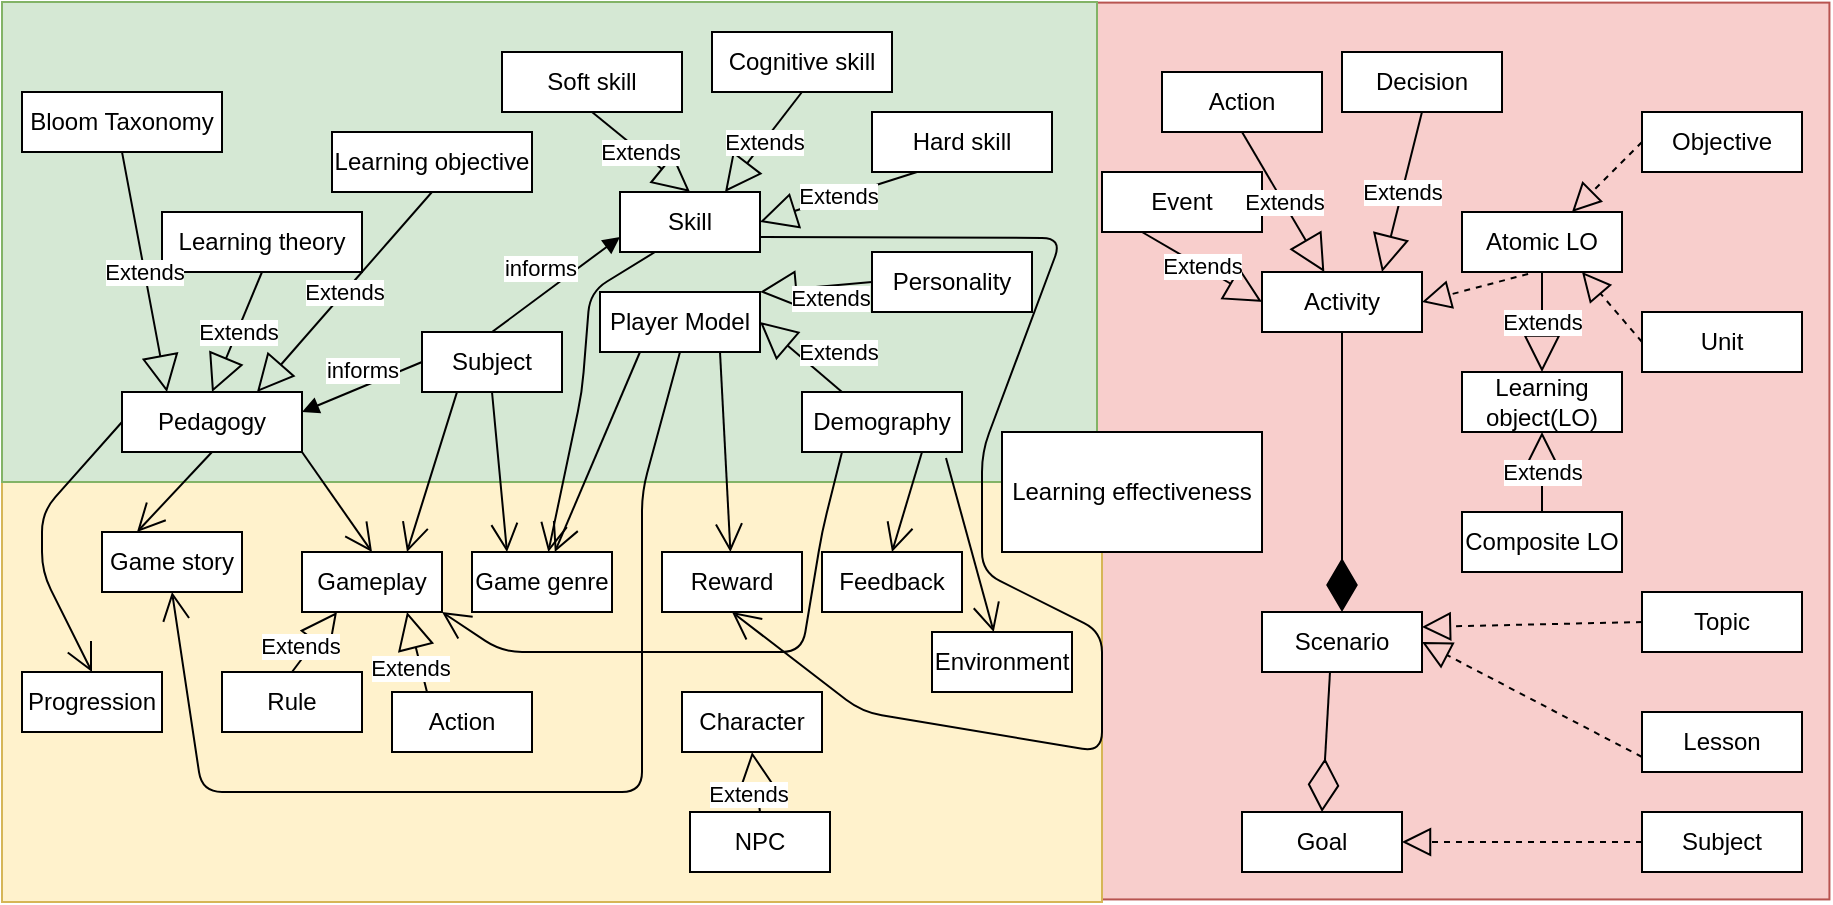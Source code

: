 <mxfile version="14.8.4" type="github" pages="6">
  <diagram id="d2onDuZHNwdcGHEt0VVs" name="TheModel">
    <mxGraphModel dx="786" dy="474" grid="1" gridSize="10" guides="1" tooltips="1" connect="1" arrows="1" fold="1" page="1" pageScale="1" pageWidth="827" pageHeight="1169" math="0" shadow="0">
      <root>
        <mxCell id="0" />
        <mxCell id="1" parent="0" />
        <mxCell id="ub9YOAP1CGmZ-O2Si56E-92" value="" style="rounded=0;whiteSpace=wrap;html=1;rotation=-90;fillColor=#f8cecc;strokeColor=#b85450;" parent="1" vertex="1">
          <mxGeometry x="574.51" y="104.51" width="448.41" height="370" as="geometry" />
        </mxCell>
        <mxCell id="ub9YOAP1CGmZ-O2Si56E-91" value="" style="rounded=0;whiteSpace=wrap;html=1;fillColor=#fff2cc;strokeColor=#d6b656;" parent="1" vertex="1">
          <mxGeometry x="70" y="300" width="550" height="215" as="geometry" />
        </mxCell>
        <mxCell id="ub9YOAP1CGmZ-O2Si56E-90" value="" style="rounded=0;whiteSpace=wrap;html=1;fillColor=#d5e8d4;strokeColor=#82b366;" parent="1" vertex="1">
          <mxGeometry x="70" y="65" width="547.5" height="240" as="geometry" />
        </mxCell>
        <mxCell id="ub9YOAP1CGmZ-O2Si56E-12" value="Player Model" style="rounded=0;whiteSpace=wrap;html=1;" parent="1" vertex="1">
          <mxGeometry x="369" y="210" width="80" height="30" as="geometry" />
        </mxCell>
        <mxCell id="ub9YOAP1CGmZ-O2Si56E-14" value="Subject" style="rounded=0;whiteSpace=wrap;html=1;" parent="1" vertex="1">
          <mxGeometry x="280" y="230" width="70" height="30" as="geometry" />
        </mxCell>
        <mxCell id="ub9YOAP1CGmZ-O2Si56E-15" value="Bloom Taxonomy" style="rounded=0;whiteSpace=wrap;html=1;" parent="1" vertex="1">
          <mxGeometry x="80" y="110" width="100" height="30" as="geometry" />
        </mxCell>
        <mxCell id="ub9YOAP1CGmZ-O2Si56E-16" value="Pedagogy" style="rounded=0;whiteSpace=wrap;html=1;" parent="1" vertex="1">
          <mxGeometry x="130" y="260" width="90" height="30" as="geometry" />
        </mxCell>
        <mxCell id="ub9YOAP1CGmZ-O2Si56E-17" value="Learning objective" style="rounded=0;whiteSpace=wrap;html=1;" parent="1" vertex="1">
          <mxGeometry x="235" y="130" width="100" height="30" as="geometry" />
        </mxCell>
        <mxCell id="ub9YOAP1CGmZ-O2Si56E-18" value="Learning theory" style="rounded=0;whiteSpace=wrap;html=1;" parent="1" vertex="1">
          <mxGeometry x="150" y="170" width="100" height="30" as="geometry" />
        </mxCell>
        <mxCell id="ub9YOAP1CGmZ-O2Si56E-19" value="Skill" style="rounded=0;whiteSpace=wrap;html=1;" parent="1" vertex="1">
          <mxGeometry x="379" y="160" width="70" height="30" as="geometry" />
        </mxCell>
        <mxCell id="ub9YOAP1CGmZ-O2Si56E-20" value="Soft skill" style="rounded=0;whiteSpace=wrap;html=1;" parent="1" vertex="1">
          <mxGeometry x="320" y="90" width="90" height="30" as="geometry" />
        </mxCell>
        <mxCell id="ub9YOAP1CGmZ-O2Si56E-21" value="Hard skill" style="rounded=0;whiteSpace=wrap;html=1;" parent="1" vertex="1">
          <mxGeometry x="505" y="120" width="90" height="30" as="geometry" />
        </mxCell>
        <mxCell id="ub9YOAP1CGmZ-O2Si56E-23" value="Cognitive skill" style="rounded=0;whiteSpace=wrap;html=1;" parent="1" vertex="1">
          <mxGeometry x="425" y="80" width="90" height="30" as="geometry" />
        </mxCell>
        <mxCell id="ub9YOAP1CGmZ-O2Si56E-24" value="Demography" style="rounded=0;whiteSpace=wrap;html=1;" parent="1" vertex="1">
          <mxGeometry x="470" y="260" width="80" height="30" as="geometry" />
        </mxCell>
        <mxCell id="ub9YOAP1CGmZ-O2Si56E-25" value="Personality" style="rounded=0;whiteSpace=wrap;html=1;" parent="1" vertex="1">
          <mxGeometry x="505" y="190" width="80" height="30" as="geometry" />
        </mxCell>
        <mxCell id="ub9YOAP1CGmZ-O2Si56E-26" value="Extends" style="endArrow=block;endSize=16;endFill=0;html=1;exitX=0.5;exitY=1;exitDx=0;exitDy=0;entryX=0.5;entryY=0;entryDx=0;entryDy=0;" parent="1" source="ub9YOAP1CGmZ-O2Si56E-18" target="ub9YOAP1CGmZ-O2Si56E-16" edge="1">
          <mxGeometry width="160" relative="1" as="geometry">
            <mxPoint x="330" y="280" as="sourcePoint" />
            <mxPoint x="490" y="280" as="targetPoint" />
          </mxGeometry>
        </mxCell>
        <mxCell id="ub9YOAP1CGmZ-O2Si56E-27" value="Extends" style="endArrow=block;endSize=16;endFill=0;html=1;exitX=0.5;exitY=1;exitDx=0;exitDy=0;entryX=0.25;entryY=0;entryDx=0;entryDy=0;" parent="1" source="ub9YOAP1CGmZ-O2Si56E-15" target="ub9YOAP1CGmZ-O2Si56E-16" edge="1">
          <mxGeometry width="160" relative="1" as="geometry">
            <mxPoint x="260" y="260" as="sourcePoint" />
            <mxPoint x="160" y="130" as="targetPoint" />
          </mxGeometry>
        </mxCell>
        <mxCell id="ub9YOAP1CGmZ-O2Si56E-28" value="Extends" style="endArrow=block;endSize=16;endFill=0;html=1;exitX=0.5;exitY=1;exitDx=0;exitDy=0;entryX=0.75;entryY=0;entryDx=0;entryDy=0;" parent="1" source="ub9YOAP1CGmZ-O2Si56E-17" target="ub9YOAP1CGmZ-O2Si56E-16" edge="1">
          <mxGeometry width="160" relative="1" as="geometry">
            <mxPoint x="150" y="240" as="sourcePoint" />
            <mxPoint x="170" y="140" as="targetPoint" />
          </mxGeometry>
        </mxCell>
        <mxCell id="ub9YOAP1CGmZ-O2Si56E-30" value="Extends" style="endArrow=block;endSize=16;endFill=0;html=1;exitX=0.5;exitY=1;exitDx=0;exitDy=0;entryX=0.5;entryY=0;entryDx=0;entryDy=0;" parent="1" source="ub9YOAP1CGmZ-O2Si56E-20" target="ub9YOAP1CGmZ-O2Si56E-19" edge="1">
          <mxGeometry width="160" relative="1" as="geometry">
            <mxPoint x="240" y="190" as="sourcePoint" />
            <mxPoint x="187.5" y="140" as="targetPoint" />
          </mxGeometry>
        </mxCell>
        <mxCell id="ub9YOAP1CGmZ-O2Si56E-31" value="Extends" style="endArrow=block;endSize=16;endFill=0;html=1;exitX=0.25;exitY=1;exitDx=0;exitDy=0;entryX=1;entryY=0.5;entryDx=0;entryDy=0;" parent="1" source="ub9YOAP1CGmZ-O2Si56E-21" target="ub9YOAP1CGmZ-O2Si56E-19" edge="1">
          <mxGeometry width="160" relative="1" as="geometry">
            <mxPoint x="469" y="130" as="sourcePoint" />
            <mxPoint x="450" y="165" as="targetPoint" />
          </mxGeometry>
        </mxCell>
        <mxCell id="ub9YOAP1CGmZ-O2Si56E-32" value="Extends" style="endArrow=block;endSize=16;endFill=0;html=1;exitX=0.5;exitY=1;exitDx=0;exitDy=0;entryX=0.75;entryY=0;entryDx=0;entryDy=0;" parent="1" source="ub9YOAP1CGmZ-O2Si56E-23" target="ub9YOAP1CGmZ-O2Si56E-19" edge="1">
          <mxGeometry width="160" relative="1" as="geometry">
            <mxPoint x="469" y="130" as="sourcePoint" />
            <mxPoint x="424" y="160" as="targetPoint" />
          </mxGeometry>
        </mxCell>
        <mxCell id="ub9YOAP1CGmZ-O2Si56E-38" value="Extends" style="endArrow=block;endSize=16;endFill=0;html=1;exitX=0.25;exitY=0;exitDx=0;exitDy=0;entryX=1;entryY=0.5;entryDx=0;entryDy=0;" parent="1" source="ub9YOAP1CGmZ-O2Si56E-24" target="ub9YOAP1CGmZ-O2Si56E-12" edge="1">
          <mxGeometry x="-0.445" y="-14" width="160" relative="1" as="geometry">
            <mxPoint x="542.5" y="140" as="sourcePoint" />
            <mxPoint x="459" y="175" as="targetPoint" />
            <mxPoint as="offset" />
          </mxGeometry>
        </mxCell>
        <mxCell id="ub9YOAP1CGmZ-O2Si56E-40" value="Extends" style="endArrow=block;endSize=16;endFill=0;html=1;exitX=0;exitY=0.5;exitDx=0;exitDy=0;entryX=1;entryY=0;entryDx=0;entryDy=0;" parent="1" source="ub9YOAP1CGmZ-O2Si56E-25" target="ub9YOAP1CGmZ-O2Si56E-12" edge="1">
          <mxGeometry x="-0.241" y="6" width="160" relative="1" as="geometry">
            <mxPoint x="590" y="200" as="sourcePoint" />
            <mxPoint x="530" y="245" as="targetPoint" />
            <mxPoint as="offset" />
          </mxGeometry>
        </mxCell>
        <mxCell id="ub9YOAP1CGmZ-O2Si56E-41" value="Learning effectiveness" style="rounded=0;whiteSpace=wrap;html=1;" parent="1" vertex="1">
          <mxGeometry x="570" y="280" width="130" height="60" as="geometry" />
        </mxCell>
        <mxCell id="ub9YOAP1CGmZ-O2Si56E-42" value="Game genre" style="rounded=0;whiteSpace=wrap;html=1;" parent="1" vertex="1">
          <mxGeometry x="305" y="340" width="70" height="30" as="geometry" />
        </mxCell>
        <mxCell id="ub9YOAP1CGmZ-O2Si56E-43" value="Game story" style="rounded=0;whiteSpace=wrap;html=1;" parent="1" vertex="1">
          <mxGeometry x="120" y="330" width="70" height="30" as="geometry" />
        </mxCell>
        <mxCell id="ub9YOAP1CGmZ-O2Si56E-44" value="Feedback" style="rounded=0;whiteSpace=wrap;html=1;" parent="1" vertex="1">
          <mxGeometry x="480" y="340" width="70" height="30" as="geometry" />
        </mxCell>
        <mxCell id="ub9YOAP1CGmZ-O2Si56E-45" value="Gameplay" style="rounded=0;whiteSpace=wrap;html=1;" parent="1" vertex="1">
          <mxGeometry x="220" y="340" width="70" height="30" as="geometry" />
        </mxCell>
        <mxCell id="ub9YOAP1CGmZ-O2Si56E-46" value="Rule" style="rounded=0;whiteSpace=wrap;html=1;" parent="1" vertex="1">
          <mxGeometry x="180" y="400" width="70" height="30" as="geometry" />
        </mxCell>
        <mxCell id="ub9YOAP1CGmZ-O2Si56E-47" value="Action" style="rounded=0;whiteSpace=wrap;html=1;" parent="1" vertex="1">
          <mxGeometry x="265" y="410" width="70" height="30" as="geometry" />
        </mxCell>
        <mxCell id="ub9YOAP1CGmZ-O2Si56E-49" value="Reward" style="rounded=0;whiteSpace=wrap;html=1;" parent="1" vertex="1">
          <mxGeometry x="400" y="340" width="70" height="30" as="geometry" />
        </mxCell>
        <mxCell id="ub9YOAP1CGmZ-O2Si56E-50" value="Environment" style="rounded=0;whiteSpace=wrap;html=1;" parent="1" vertex="1">
          <mxGeometry x="535" y="380" width="70" height="30" as="geometry" />
        </mxCell>
        <mxCell id="ub9YOAP1CGmZ-O2Si56E-51" value="Character" style="rounded=0;whiteSpace=wrap;html=1;" parent="1" vertex="1">
          <mxGeometry x="410" y="410" width="70" height="30" as="geometry" />
        </mxCell>
        <mxCell id="ub9YOAP1CGmZ-O2Si56E-53" value="NPC" style="rounded=0;whiteSpace=wrap;html=1;" parent="1" vertex="1">
          <mxGeometry x="414" y="470" width="70" height="30" as="geometry" />
        </mxCell>
        <mxCell id="ub9YOAP1CGmZ-O2Si56E-54" value="Extends" style="endArrow=block;endSize=16;endFill=0;html=1;entryX=0.5;entryY=1;entryDx=0;entryDy=0;exitX=0.5;exitY=0;exitDx=0;exitDy=0;" parent="1" source="ub9YOAP1CGmZ-O2Si56E-53" target="ub9YOAP1CGmZ-O2Si56E-51" edge="1">
          <mxGeometry x="-0.333" y="5" width="160" relative="1" as="geometry">
            <mxPoint x="400" y="570" as="sourcePoint" />
            <mxPoint x="560" y="570" as="targetPoint" />
            <mxPoint as="offset" />
          </mxGeometry>
        </mxCell>
        <mxCell id="ub9YOAP1CGmZ-O2Si56E-55" value="Extends" style="endArrow=block;endSize=16;endFill=0;html=1;entryX=0.25;entryY=1;entryDx=0;entryDy=0;exitX=0.5;exitY=0;exitDx=0;exitDy=0;" parent="1" source="ub9YOAP1CGmZ-O2Si56E-46" target="ub9YOAP1CGmZ-O2Si56E-45" edge="1">
          <mxGeometry x="-0.333" y="5" width="160" relative="1" as="geometry">
            <mxPoint x="515" y="610" as="sourcePoint" />
            <mxPoint x="515" y="550" as="targetPoint" />
            <mxPoint as="offset" />
          </mxGeometry>
        </mxCell>
        <mxCell id="ub9YOAP1CGmZ-O2Si56E-56" value="Extends" style="endArrow=block;endSize=16;endFill=0;html=1;entryX=0.75;entryY=1;entryDx=0;entryDy=0;exitX=0.25;exitY=0;exitDx=0;exitDy=0;" parent="1" source="ub9YOAP1CGmZ-O2Si56E-47" target="ub9YOAP1CGmZ-O2Si56E-45" edge="1">
          <mxGeometry x="-0.333" y="5" width="160" relative="1" as="geometry">
            <mxPoint x="285" y="520" as="sourcePoint" />
            <mxPoint x="277.5" y="480" as="targetPoint" />
            <mxPoint as="offset" />
          </mxGeometry>
        </mxCell>
        <mxCell id="ub9YOAP1CGmZ-O2Si56E-57" value="Activity" style="rounded=0;whiteSpace=wrap;html=1;" parent="1" vertex="1">
          <mxGeometry x="700" y="200" width="80" height="30" as="geometry" />
        </mxCell>
        <mxCell id="ub9YOAP1CGmZ-O2Si56E-58" value="Scenario" style="rounded=0;whiteSpace=wrap;html=1;" parent="1" vertex="1">
          <mxGeometry x="700" y="370" width="80" height="30" as="geometry" />
        </mxCell>
        <mxCell id="ub9YOAP1CGmZ-O2Si56E-59" value="Goal" style="rounded=0;whiteSpace=wrap;html=1;" parent="1" vertex="1">
          <mxGeometry x="690" y="470" width="80" height="30" as="geometry" />
        </mxCell>
        <mxCell id="ub9YOAP1CGmZ-O2Si56E-61" value="" style="endArrow=diamondThin;endFill=0;endSize=24;html=1;exitX=0.425;exitY=1;exitDx=0;exitDy=0;exitPerimeter=0;entryX=0.5;entryY=0;entryDx=0;entryDy=0;" parent="1" source="ub9YOAP1CGmZ-O2Si56E-58" target="ub9YOAP1CGmZ-O2Si56E-59" edge="1">
          <mxGeometry width="160" relative="1" as="geometry">
            <mxPoint x="400" y="330" as="sourcePoint" />
            <mxPoint x="560" y="330" as="targetPoint" />
          </mxGeometry>
        </mxCell>
        <mxCell id="ub9YOAP1CGmZ-O2Si56E-62" value="" style="endArrow=diamondThin;endFill=1;endSize=24;html=1;exitX=0.5;exitY=1;exitDx=0;exitDy=0;entryX=0.5;entryY=0;entryDx=0;entryDy=0;" parent="1" source="ub9YOAP1CGmZ-O2Si56E-57" target="ub9YOAP1CGmZ-O2Si56E-58" edge="1">
          <mxGeometry width="160" relative="1" as="geometry">
            <mxPoint x="400" y="330" as="sourcePoint" />
            <mxPoint x="560" y="330" as="targetPoint" />
          </mxGeometry>
        </mxCell>
        <mxCell id="ub9YOAP1CGmZ-O2Si56E-63" value="Learning object(LO)" style="rounded=0;whiteSpace=wrap;html=1;" parent="1" vertex="1">
          <mxGeometry x="800" y="250" width="80" height="30" as="geometry" />
        </mxCell>
        <mxCell id="ub9YOAP1CGmZ-O2Si56E-65" value="Composite LO" style="rounded=0;whiteSpace=wrap;html=1;" parent="1" vertex="1">
          <mxGeometry x="800" y="320" width="80" height="30" as="geometry" />
        </mxCell>
        <mxCell id="ub9YOAP1CGmZ-O2Si56E-67" value="Atomic LO" style="rounded=0;whiteSpace=wrap;html=1;" parent="1" vertex="1">
          <mxGeometry x="800" y="170" width="80" height="30" as="geometry" />
        </mxCell>
        <mxCell id="ub9YOAP1CGmZ-O2Si56E-69" value="Action" style="rounded=0;whiteSpace=wrap;html=1;" parent="1" vertex="1">
          <mxGeometry x="650" y="100" width="80" height="30" as="geometry" />
        </mxCell>
        <mxCell id="ub9YOAP1CGmZ-O2Si56E-72" value="Event" style="rounded=0;whiteSpace=wrap;html=1;" parent="1" vertex="1">
          <mxGeometry x="620" y="150" width="80" height="30" as="geometry" />
        </mxCell>
        <mxCell id="ub9YOAP1CGmZ-O2Si56E-73" value="Decision" style="rounded=0;whiteSpace=wrap;html=1;" parent="1" vertex="1">
          <mxGeometry x="740" y="90" width="80" height="30" as="geometry" />
        </mxCell>
        <mxCell id="ub9YOAP1CGmZ-O2Si56E-74" value="Extends" style="endArrow=block;endSize=16;endFill=0;html=1;exitX=0.5;exitY=1;exitDx=0;exitDy=0;" parent="1" source="ub9YOAP1CGmZ-O2Si56E-69" target="ub9YOAP1CGmZ-O2Si56E-57" edge="1">
          <mxGeometry width="160" relative="1" as="geometry">
            <mxPoint x="720" y="70" as="sourcePoint" />
            <mxPoint x="720" y="150" as="targetPoint" />
          </mxGeometry>
        </mxCell>
        <mxCell id="ub9YOAP1CGmZ-O2Si56E-75" value="Extends" style="endArrow=block;endSize=16;endFill=0;html=1;exitX=0.5;exitY=1;exitDx=0;exitDy=0;entryX=0.75;entryY=0;entryDx=0;entryDy=0;" parent="1" source="ub9YOAP1CGmZ-O2Si56E-73" target="ub9YOAP1CGmZ-O2Si56E-57" edge="1">
          <mxGeometry width="160" relative="1" as="geometry">
            <mxPoint x="730" y="80" as="sourcePoint" />
            <mxPoint x="730" y="160" as="targetPoint" />
          </mxGeometry>
        </mxCell>
        <mxCell id="ub9YOAP1CGmZ-O2Si56E-76" value="Extends" style="endArrow=block;endSize=16;endFill=0;html=1;exitX=0.25;exitY=1;exitDx=0;exitDy=0;entryX=0;entryY=0.5;entryDx=0;entryDy=0;" parent="1" source="ub9YOAP1CGmZ-O2Si56E-72" target="ub9YOAP1CGmZ-O2Si56E-57" edge="1">
          <mxGeometry width="160" relative="1" as="geometry">
            <mxPoint x="730" y="80" as="sourcePoint" />
            <mxPoint x="700" y="150" as="targetPoint" />
          </mxGeometry>
        </mxCell>
        <mxCell id="ub9YOAP1CGmZ-O2Si56E-77" value="" style="endArrow=block;dashed=1;endFill=0;endSize=12;html=1;exitX=0.413;exitY=1.033;exitDx=0;exitDy=0;exitPerimeter=0;entryX=1;entryY=0.5;entryDx=0;entryDy=0;" parent="1" source="ub9YOAP1CGmZ-O2Si56E-67" target="ub9YOAP1CGmZ-O2Si56E-57" edge="1">
          <mxGeometry width="160" relative="1" as="geometry">
            <mxPoint x="430" y="230" as="sourcePoint" />
            <mxPoint x="590" y="230" as="targetPoint" />
          </mxGeometry>
        </mxCell>
        <mxCell id="ub9YOAP1CGmZ-O2Si56E-78" value="Extends" style="endArrow=block;endSize=16;endFill=0;html=1;exitX=0.5;exitY=1;exitDx=0;exitDy=0;entryX=0.5;entryY=0;entryDx=0;entryDy=0;" parent="1" source="ub9YOAP1CGmZ-O2Si56E-67" target="ub9YOAP1CGmZ-O2Si56E-63" edge="1">
          <mxGeometry width="160" relative="1" as="geometry">
            <mxPoint x="800" y="120" as="sourcePoint" />
            <mxPoint x="750" y="160" as="targetPoint" />
          </mxGeometry>
        </mxCell>
        <mxCell id="ub9YOAP1CGmZ-O2Si56E-79" value="Extends" style="endArrow=block;endSize=16;endFill=0;html=1;exitX=0.5;exitY=0;exitDx=0;exitDy=0;entryX=0.5;entryY=1;entryDx=0;entryDy=0;" parent="1" source="ub9YOAP1CGmZ-O2Si56E-65" target="ub9YOAP1CGmZ-O2Si56E-63" edge="1">
          <mxGeometry width="160" relative="1" as="geometry">
            <mxPoint x="910" y="90" as="sourcePoint" />
            <mxPoint x="890" y="160" as="targetPoint" />
          </mxGeometry>
        </mxCell>
        <mxCell id="ub9YOAP1CGmZ-O2Si56E-80" value="Objective" style="rounded=0;whiteSpace=wrap;html=1;" parent="1" vertex="1">
          <mxGeometry x="890" y="120" width="80" height="30" as="geometry" />
        </mxCell>
        <mxCell id="ub9YOAP1CGmZ-O2Si56E-81" value="Topic" style="rounded=0;whiteSpace=wrap;html=1;" parent="1" vertex="1">
          <mxGeometry x="890" y="360" width="80" height="30" as="geometry" />
        </mxCell>
        <mxCell id="ub9YOAP1CGmZ-O2Si56E-82" value="Lesson" style="rounded=0;whiteSpace=wrap;html=1;" parent="1" vertex="1">
          <mxGeometry x="890" y="420" width="80" height="30" as="geometry" />
        </mxCell>
        <mxCell id="ub9YOAP1CGmZ-O2Si56E-83" value="Subject" style="rounded=0;whiteSpace=wrap;html=1;" parent="1" vertex="1">
          <mxGeometry x="890" y="470" width="80" height="30" as="geometry" />
        </mxCell>
        <mxCell id="ub9YOAP1CGmZ-O2Si56E-84" value="" style="endArrow=block;dashed=1;endFill=0;endSize=12;html=1;exitX=0;exitY=0.5;exitDx=0;exitDy=0;entryX=1;entryY=0.5;entryDx=0;entryDy=0;" parent="1" source="ub9YOAP1CGmZ-O2Si56E-83" target="ub9YOAP1CGmZ-O2Si56E-59" edge="1">
          <mxGeometry width="160" relative="1" as="geometry">
            <mxPoint x="903.04" y="90.99" as="sourcePoint" />
            <mxPoint x="770" y="175" as="targetPoint" />
          </mxGeometry>
        </mxCell>
        <mxCell id="ub9YOAP1CGmZ-O2Si56E-85" value="" style="endArrow=block;dashed=1;endFill=0;endSize=12;html=1;exitX=0;exitY=0.75;exitDx=0;exitDy=0;entryX=1;entryY=0.5;entryDx=0;entryDy=0;" parent="1" source="ub9YOAP1CGmZ-O2Si56E-82" target="ub9YOAP1CGmZ-O2Si56E-58" edge="1">
          <mxGeometry width="160" relative="1" as="geometry">
            <mxPoint x="1000" y="355" as="sourcePoint" />
            <mxPoint x="760" y="365" as="targetPoint" />
          </mxGeometry>
        </mxCell>
        <mxCell id="ub9YOAP1CGmZ-O2Si56E-87" value="" style="endArrow=block;dashed=1;endFill=0;endSize=12;html=1;exitX=0;exitY=0.5;exitDx=0;exitDy=0;" parent="1" source="ub9YOAP1CGmZ-O2Si56E-80" target="ub9YOAP1CGmZ-O2Si56E-67" edge="1">
          <mxGeometry width="160" relative="1" as="geometry">
            <mxPoint x="990" y="175" as="sourcePoint" />
            <mxPoint x="770" y="260" as="targetPoint" />
          </mxGeometry>
        </mxCell>
        <mxCell id="ub9YOAP1CGmZ-O2Si56E-88" value="Unit" style="rounded=0;whiteSpace=wrap;html=1;" parent="1" vertex="1">
          <mxGeometry x="890" y="220" width="80" height="30" as="geometry" />
        </mxCell>
        <mxCell id="ub9YOAP1CGmZ-O2Si56E-89" value="" style="endArrow=block;dashed=1;endFill=0;endSize=12;html=1;exitX=0;exitY=0.5;exitDx=0;exitDy=0;entryX=0.75;entryY=1;entryDx=0;entryDy=0;" parent="1" source="ub9YOAP1CGmZ-O2Si56E-88" target="ub9YOAP1CGmZ-O2Si56E-67" edge="1">
          <mxGeometry width="160" relative="1" as="geometry">
            <mxPoint x="1000" y="75" as="sourcePoint" />
            <mxPoint x="950" y="75" as="targetPoint" />
          </mxGeometry>
        </mxCell>
        <mxCell id="ub9YOAP1CGmZ-O2Si56E-94" value="" style="endArrow=block;dashed=1;endFill=0;endSize=12;html=1;exitX=0;exitY=0.5;exitDx=0;exitDy=0;entryX=1;entryY=0.25;entryDx=0;entryDy=0;" parent="1" source="ub9YOAP1CGmZ-O2Si56E-81" target="ub9YOAP1CGmZ-O2Si56E-58" edge="1">
          <mxGeometry width="160" relative="1" as="geometry">
            <mxPoint x="920" y="452.5" as="sourcePoint" />
            <mxPoint x="810" y="395" as="targetPoint" />
          </mxGeometry>
        </mxCell>
        <mxCell id="ub9YOAP1CGmZ-O2Si56E-100" value="Progression" style="rounded=0;whiteSpace=wrap;html=1;" parent="1" vertex="1">
          <mxGeometry x="80" y="400" width="70" height="30" as="geometry" />
        </mxCell>
        <mxCell id="ub9YOAP1CGmZ-O2Si56E-101" value="" style="endArrow=open;endFill=1;endSize=12;html=1;entryX=0.5;entryY=0;entryDx=0;entryDy=0;exitX=0;exitY=0.5;exitDx=0;exitDy=0;" parent="1" source="ub9YOAP1CGmZ-O2Si56E-16" target="ub9YOAP1CGmZ-O2Si56E-100" edge="1">
          <mxGeometry width="160" relative="1" as="geometry">
            <mxPoint x="440" y="380" as="sourcePoint" />
            <mxPoint x="600" y="380" as="targetPoint" />
            <Array as="points">
              <mxPoint x="90" y="320" />
              <mxPoint x="90" y="350" />
            </Array>
          </mxGeometry>
        </mxCell>
        <mxCell id="ub9YOAP1CGmZ-O2Si56E-103" value="" style="endArrow=open;endFill=1;endSize=12;html=1;entryX=0.25;entryY=0;entryDx=0;entryDy=0;exitX=0.5;exitY=1;exitDx=0;exitDy=0;" parent="1" source="ub9YOAP1CGmZ-O2Si56E-16" target="ub9YOAP1CGmZ-O2Si56E-43" edge="1">
          <mxGeometry width="160" relative="1" as="geometry">
            <mxPoint x="206.818" y="300" as="sourcePoint" />
            <mxPoint x="265" y="340" as="targetPoint" />
          </mxGeometry>
        </mxCell>
        <mxCell id="ub9YOAP1CGmZ-O2Si56E-104" value="" style="endArrow=open;endFill=1;endSize=12;html=1;entryX=0.5;entryY=0;entryDx=0;entryDy=0;exitX=1;exitY=1;exitDx=0;exitDy=0;" parent="1" source="ub9YOAP1CGmZ-O2Si56E-16" target="ub9YOAP1CGmZ-O2Si56E-45" edge="1">
          <mxGeometry width="160" relative="1" as="geometry">
            <mxPoint x="185" y="300" as="sourcePoint" />
            <mxPoint x="237.5" y="390" as="targetPoint" />
          </mxGeometry>
        </mxCell>
        <mxCell id="ub9YOAP1CGmZ-O2Si56E-105" value="" style="endArrow=open;endFill=1;endSize=12;html=1;entryX=0.25;entryY=0;entryDx=0;entryDy=0;exitX=0.5;exitY=1;exitDx=0;exitDy=0;" parent="1" source="ub9YOAP1CGmZ-O2Si56E-14" target="ub9YOAP1CGmZ-O2Si56E-42" edge="1">
          <mxGeometry width="160" relative="1" as="geometry">
            <mxPoint x="230" y="300" as="sourcePoint" />
            <mxPoint x="354" y="380" as="targetPoint" />
          </mxGeometry>
        </mxCell>
        <mxCell id="ub9YOAP1CGmZ-O2Si56E-106" value="" style="endArrow=open;endFill=1;endSize=12;html=1;exitX=0.75;exitY=1;exitDx=0;exitDy=0;" parent="1" source="ub9YOAP1CGmZ-O2Si56E-12" target="ub9YOAP1CGmZ-O2Si56E-49" edge="1">
          <mxGeometry width="160" relative="1" as="geometry">
            <mxPoint x="385" y="300" as="sourcePoint" />
            <mxPoint x="487.5" y="330" as="targetPoint" />
          </mxGeometry>
        </mxCell>
        <mxCell id="ub9YOAP1CGmZ-O2Si56E-107" value="" style="endArrow=open;endFill=1;endSize=12;html=1;exitX=0.5;exitY=1;exitDx=0;exitDy=0;entryX=0.5;entryY=1;entryDx=0;entryDy=0;" parent="1" source="ub9YOAP1CGmZ-O2Si56E-12" target="ub9YOAP1CGmZ-O2Si56E-43" edge="1">
          <mxGeometry width="160" relative="1" as="geometry">
            <mxPoint x="444" y="240" as="sourcePoint" />
            <mxPoint x="205" y="360" as="targetPoint" />
            <Array as="points">
              <mxPoint x="390" y="310" />
              <mxPoint x="390" y="460" />
              <mxPoint x="170" y="460" />
            </Array>
          </mxGeometry>
        </mxCell>
        <mxCell id="ub9YOAP1CGmZ-O2Si56E-108" value="" style="endArrow=open;endFill=1;endSize=12;html=1;exitX=0.25;exitY=1;exitDx=0;exitDy=0;" parent="1" source="ub9YOAP1CGmZ-O2Si56E-12" target="ub9YOAP1CGmZ-O2Si56E-42" edge="1">
          <mxGeometry width="160" relative="1" as="geometry">
            <mxPoint x="424" y="240" as="sourcePoint" />
            <mxPoint x="354" y="340" as="targetPoint" />
          </mxGeometry>
        </mxCell>
        <mxCell id="ub9YOAP1CGmZ-O2Si56E-111" value="" style="endArrow=open;endFill=1;endSize=12;html=1;entryX=0.75;entryY=0;entryDx=0;entryDy=0;exitX=0.25;exitY=1;exitDx=0;exitDy=0;" parent="1" source="ub9YOAP1CGmZ-O2Si56E-14" target="ub9YOAP1CGmZ-O2Si56E-45" edge="1">
          <mxGeometry width="160" relative="1" as="geometry">
            <mxPoint x="185" y="300" as="sourcePoint" />
            <mxPoint x="336.5" y="340" as="targetPoint" />
          </mxGeometry>
        </mxCell>
        <mxCell id="ub9YOAP1CGmZ-O2Si56E-112" value="" style="endArrow=open;endFill=1;endSize=12;html=1;exitX=0.25;exitY=1;exitDx=0;exitDy=0;" parent="1" source="ub9YOAP1CGmZ-O2Si56E-19" target="ub9YOAP1CGmZ-O2Si56E-42" edge="1">
          <mxGeometry width="160" relative="1" as="geometry">
            <mxPoint x="424" y="240" as="sourcePoint" />
            <mxPoint x="354" y="340" as="targetPoint" />
            <Array as="points">
              <mxPoint x="364" y="210" />
              <mxPoint x="360" y="260" />
            </Array>
          </mxGeometry>
        </mxCell>
        <mxCell id="ub9YOAP1CGmZ-O2Si56E-113" value="" style="endArrow=open;endFill=1;endSize=12;html=1;exitX=1;exitY=0.75;exitDx=0;exitDy=0;entryX=0.5;entryY=1;entryDx=0;entryDy=0;" parent="1" source="ub9YOAP1CGmZ-O2Si56E-19" target="ub9YOAP1CGmZ-O2Si56E-49" edge="1">
          <mxGeometry width="160" relative="1" as="geometry">
            <mxPoint x="406.5" y="190" as="sourcePoint" />
            <mxPoint x="426.823" y="330" as="targetPoint" />
            <Array as="points">
              <mxPoint x="600" y="183" />
              <mxPoint x="560" y="290" />
              <mxPoint x="560" y="350" />
              <mxPoint x="620" y="380" />
              <mxPoint x="620" y="440" />
              <mxPoint x="500" y="420" />
            </Array>
          </mxGeometry>
        </mxCell>
        <mxCell id="ub9YOAP1CGmZ-O2Si56E-114" value="" style="endArrow=open;endFill=1;endSize=12;html=1;exitX=0.9;exitY=1.1;exitDx=0;exitDy=0;exitPerimeter=0;" parent="1" source="ub9YOAP1CGmZ-O2Si56E-24" target="ub9YOAP1CGmZ-O2Si56E-50" edge="1">
          <mxGeometry width="160" relative="1" as="geometry">
            <mxPoint x="520" y="270" as="sourcePoint" />
            <mxPoint x="506.5" y="380" as="targetPoint" />
          </mxGeometry>
        </mxCell>
        <mxCell id="ub9YOAP1CGmZ-O2Si56E-115" value="" style="endArrow=open;endFill=1;endSize=12;html=1;exitX=0.75;exitY=1;exitDx=0;exitDy=0;entryX=0.5;entryY=0;entryDx=0;entryDy=0;" parent="1" source="ub9YOAP1CGmZ-O2Si56E-24" target="ub9YOAP1CGmZ-O2Si56E-44" edge="1">
          <mxGeometry width="160" relative="1" as="geometry">
            <mxPoint x="570" y="220" as="sourcePoint" />
            <mxPoint x="160" y="440" as="targetPoint" />
          </mxGeometry>
        </mxCell>
        <mxCell id="ub9YOAP1CGmZ-O2Si56E-116" value="" style="endArrow=open;endFill=1;endSize=12;html=1;entryX=1;entryY=1;entryDx=0;entryDy=0;exitX=0.25;exitY=1;exitDx=0;exitDy=0;" parent="1" source="ub9YOAP1CGmZ-O2Si56E-24" target="ub9YOAP1CGmZ-O2Si56E-45" edge="1">
          <mxGeometry width="160" relative="1" as="geometry">
            <mxPoint x="540" y="210" as="sourcePoint" />
            <mxPoint x="525" y="350" as="targetPoint" />
            <Array as="points">
              <mxPoint x="480" y="330" />
              <mxPoint x="470" y="390" />
              <mxPoint x="320" y="390" />
            </Array>
          </mxGeometry>
        </mxCell>
        <mxCell id="ub9YOAP1CGmZ-O2Si56E-117" value="informs" style="html=1;verticalAlign=bottom;endArrow=block;entryX=0;entryY=0.75;entryDx=0;entryDy=0;exitX=0.5;exitY=0;exitDx=0;exitDy=0;" parent="1" source="ub9YOAP1CGmZ-O2Si56E-14" target="ub9YOAP1CGmZ-O2Si56E-19" edge="1">
          <mxGeometry x="-0.173" y="4" width="80" relative="1" as="geometry">
            <mxPoint x="480" y="380" as="sourcePoint" />
            <mxPoint x="560" y="380" as="targetPoint" />
            <mxPoint as="offset" />
          </mxGeometry>
        </mxCell>
        <mxCell id="ub9YOAP1CGmZ-O2Si56E-118" value="informs" style="html=1;verticalAlign=bottom;endArrow=block;exitX=0;exitY=0.5;exitDx=0;exitDy=0;" parent="1" source="ub9YOAP1CGmZ-O2Si56E-14" edge="1">
          <mxGeometry width="80" relative="1" as="geometry">
            <mxPoint x="345" y="250" as="sourcePoint" />
            <mxPoint x="220" y="270" as="targetPoint" />
          </mxGeometry>
        </mxCell>
      </root>
    </mxGraphModel>
  </diagram>
  <diagram id="f2WduoJUHzheKcI4ztZl" name="Methodology">
    <mxGraphModel dx="786" dy="440" grid="1" gridSize="10" guides="1" tooltips="1" connect="1" arrows="1" fold="1" page="1" pageScale="1" pageWidth="827" pageHeight="1169" math="0" shadow="0">
      <root>
        <mxCell id="khfXyjVy3qfHd4cFO1ea-0" />
        <mxCell id="khfXyjVy3qfHd4cFO1ea-1" parent="khfXyjVy3qfHd4cFO1ea-0" />
        <mxCell id="khfXyjVy3qfHd4cFO1ea-2" value="" style="rounded=0;whiteSpace=wrap;html=1;fontFamily=Times New Roman;fontSize=16;" parent="khfXyjVy3qfHd4cFO1ea-1" vertex="1">
          <mxGeometry x="460" y="80" width="250" height="450" as="geometry" />
        </mxCell>
        <mxCell id="khfXyjVy3qfHd4cFO1ea-3" value="" style="rounded=0;whiteSpace=wrap;html=1;fontFamily=Times New Roman;fontSize=16;" parent="khfXyjVy3qfHd4cFO1ea-1" vertex="1">
          <mxGeometry x="470" y="90" width="230" height="240" as="geometry" />
        </mxCell>
        <mxCell id="khfXyjVy3qfHd4cFO1ea-4" value="" style="rounded=0;whiteSpace=wrap;html=1;fontFamily=Times New Roman;fontSize=16;" parent="khfXyjVy3qfHd4cFO1ea-1" vertex="1">
          <mxGeometry x="70" y="90" width="220" height="440" as="geometry" />
        </mxCell>
        <mxCell id="khfXyjVy3qfHd4cFO1ea-5" value="" style="rounded=0;whiteSpace=wrap;html=1;fontFamily=Times New Roman;fontSize=16;" parent="khfXyjVy3qfHd4cFO1ea-1" vertex="1">
          <mxGeometry x="860" y="80" width="222.5" height="450" as="geometry" />
        </mxCell>
        <mxCell id="khfXyjVy3qfHd4cFO1ea-6" value="" style="ellipse;whiteSpace=wrap;html=1;fontFamily=Times New Roman;fillColor=#eeeeee;strokeColor=#36393d;" parent="khfXyjVy3qfHd4cFO1ea-1" vertex="1">
          <mxGeometry x="270" y="190" width="200" height="200" as="geometry" />
        </mxCell>
        <mxCell id="khfXyjVy3qfHd4cFO1ea-7" value="" style="ellipse;whiteSpace=wrap;html=1;fontFamily=Times New Roman;fillColor=#eeeeee;strokeColor=#36393d;" parent="khfXyjVy3qfHd4cFO1ea-1" vertex="1">
          <mxGeometry x="700" y="200" width="190" height="180" as="geometry" />
        </mxCell>
        <mxCell id="khfXyjVy3qfHd4cFO1ea-8" value="" style="rounded=1;whiteSpace=wrap;html=1;fontFamily=Times New Roman;fillColor=#f5f5f5;strokeColor=#666666;fontColor=#333333;" parent="khfXyjVy3qfHd4cFO1ea-1" vertex="1">
          <mxGeometry x="960" y="720" width="140" height="100" as="geometry" />
        </mxCell>
        <mxCell id="khfXyjVy3qfHd4cFO1ea-9" style="edgeStyle=orthogonalEdgeStyle;rounded=0;orthogonalLoop=1;jettySize=auto;html=1;exitX=0.5;exitY=1;exitDx=0;exitDy=0;entryX=0.393;entryY=0;entryDx=0;entryDy=0;fontSize=14;entryPerimeter=0;strokeWidth=2;" parent="khfXyjVy3qfHd4cFO1ea-1" source="khfXyjVy3qfHd4cFO1ea-10" target="khfXyjVy3qfHd4cFO1ea-54" edge="1">
          <mxGeometry relative="1" as="geometry" />
        </mxCell>
        <mxCell id="khfXyjVy3qfHd4cFO1ea-10" value="" style="rounded=1;whiteSpace=wrap;html=1;fontFamily=Times New Roman;fillColor=#f5f5f5;strokeColor=#666666;fontColor=#333333;" parent="khfXyjVy3qfHd4cFO1ea-1" vertex="1">
          <mxGeometry x="790" y="720" width="130" height="101.25" as="geometry" />
        </mxCell>
        <mxCell id="khfXyjVy3qfHd4cFO1ea-11" style="edgeStyle=orthogonalEdgeStyle;rounded=0;orthogonalLoop=1;jettySize=auto;html=1;exitX=0.5;exitY=1;exitDx=0;exitDy=0;fontSize=14;strokeWidth=2;" parent="khfXyjVy3qfHd4cFO1ea-1" source="khfXyjVy3qfHd4cFO1ea-12" target="khfXyjVy3qfHd4cFO1ea-54" edge="1">
          <mxGeometry relative="1" as="geometry">
            <Array as="points">
              <mxPoint x="690" y="850" />
              <mxPoint x="790" y="850" />
            </Array>
          </mxGeometry>
        </mxCell>
        <mxCell id="khfXyjVy3qfHd4cFO1ea-12" value="" style="rounded=1;whiteSpace=wrap;html=1;fontFamily=Times New Roman;fillColor=#f5f5f5;strokeColor=#666666;fontColor=#333333;" parent="khfXyjVy3qfHd4cFO1ea-1" vertex="1">
          <mxGeometry x="620" y="720" width="130" height="100" as="geometry" />
        </mxCell>
        <mxCell id="khfXyjVy3qfHd4cFO1ea-13" value="" style="rounded=1;whiteSpace=wrap;html=1;fontFamily=Times New Roman;fillColor=#f5f5f5;strokeColor=#666666;fontColor=#333333;" parent="khfXyjVy3qfHd4cFO1ea-1" vertex="1">
          <mxGeometry x="440" y="710" width="140" height="110" as="geometry" />
        </mxCell>
        <mxCell id="khfXyjVy3qfHd4cFO1ea-14" value="" style="rounded=1;whiteSpace=wrap;html=1;fontFamily=Times New Roman;align=left;fillColor=#f5f5f5;strokeColor=#666666;fontColor=#333333;" parent="khfXyjVy3qfHd4cFO1ea-1" vertex="1">
          <mxGeometry x="250" y="700" width="160" height="120" as="geometry" />
        </mxCell>
        <mxCell id="khfXyjVy3qfHd4cFO1ea-15" value="" style="rounded=1;whiteSpace=wrap;html=1;fontFamily=Times New Roman;arcSize=12;fillColor=#f5f5f5;strokeColor=#666666;fontColor=#333333;" parent="khfXyjVy3qfHd4cFO1ea-1" vertex="1">
          <mxGeometry x="70" y="700" width="150" height="120" as="geometry" />
        </mxCell>
        <mxCell id="khfXyjVy3qfHd4cFO1ea-16" value="" style="endArrow=none;html=1;exitX=0.5;exitY=0;exitDx=0;exitDy=0;strokeWidth=3;fontFamily=Times New Roman;entryX=0.5;entryY=0;entryDx=0;entryDy=0;" parent="khfXyjVy3qfHd4cFO1ea-1" source="khfXyjVy3qfHd4cFO1ea-8" target="khfXyjVy3qfHd4cFO1ea-10" edge="1">
          <mxGeometry width="50" height="50" relative="1" as="geometry">
            <mxPoint x="1045" y="730" as="sourcePoint" />
            <mxPoint x="860" y="720" as="targetPoint" />
            <Array as="points">
              <mxPoint x="1030" y="680" />
              <mxPoint x="855" y="680" />
            </Array>
          </mxGeometry>
        </mxCell>
        <mxCell id="khfXyjVy3qfHd4cFO1ea-17" value="" style="endArrow=classic;html=1;strokeWidth=3;fontFamily=Times New Roman;exitX=0.5;exitY=0;exitDx=0;exitDy=0;entryX=0.443;entryY=-0.009;entryDx=0;entryDy=0;entryPerimeter=0;" parent="khfXyjVy3qfHd4cFO1ea-1" source="khfXyjVy3qfHd4cFO1ea-10" target="khfXyjVy3qfHd4cFO1ea-13" edge="1">
          <mxGeometry width="50" height="50" relative="1" as="geometry">
            <mxPoint x="850" y="718" as="sourcePoint" />
            <mxPoint x="505" y="710" as="targetPoint" />
            <Array as="points">
              <mxPoint x="855" y="680" />
              <mxPoint x="505" y="680" />
            </Array>
          </mxGeometry>
        </mxCell>
        <mxCell id="khfXyjVy3qfHd4cFO1ea-18" value="" style="endArrow=classic;html=1;entryX=0.456;entryY=0.008;entryDx=0;entryDy=0;exitX=0.457;exitY=-0.009;exitDx=0;exitDy=0;strokeWidth=3;fontFamily=Times New Roman;entryPerimeter=0;exitPerimeter=0;" parent="khfXyjVy3qfHd4cFO1ea-1" source="khfXyjVy3qfHd4cFO1ea-13" target="khfXyjVy3qfHd4cFO1ea-14" edge="1">
          <mxGeometry width="50" height="50" relative="1" as="geometry">
            <mxPoint x="505" y="740" as="sourcePoint" />
            <mxPoint x="555" y="690" as="targetPoint" />
            <Array as="points">
              <mxPoint x="505" y="680" />
              <mxPoint x="325" y="680" />
            </Array>
          </mxGeometry>
        </mxCell>
        <mxCell id="khfXyjVy3qfHd4cFO1ea-19" value="" style="rounded=0;whiteSpace=wrap;html=1;fontFamily=Times New Roman;fontSize=16;" parent="khfXyjVy3qfHd4cFO1ea-1" vertex="1">
          <mxGeometry x="470" y="360" width="230" height="150" as="geometry" />
        </mxCell>
        <mxCell id="khfXyjVy3qfHd4cFO1ea-20" value="" style="endArrow=classic;html=1;exitX=0.284;exitY=1.002;exitDx=0;exitDy=0;entryX=0.461;entryY=1;entryDx=0;entryDy=0;entryPerimeter=0;rounded=0;strokeWidth=4;fontFamily=Times New Roman;fontSize=16;exitPerimeter=0;" parent="khfXyjVy3qfHd4cFO1ea-1" source="khfXyjVy3qfHd4cFO1ea-2" edge="1">
          <mxGeometry width="50" height="50" relative="1" as="geometry">
            <mxPoint x="519" y="535" as="sourcePoint" />
            <mxPoint x="170.03" y="535" as="targetPoint" />
            <Array as="points">
              <mxPoint x="530" y="560" />
              <mxPoint x="170" y="560" />
            </Array>
          </mxGeometry>
        </mxCell>
        <mxCell id="khfXyjVy3qfHd4cFO1ea-21" value="" style="endArrow=classic;html=1;entryX=0.5;entryY=1;entryDx=0;entryDy=0;rounded=0;strokeWidth=4;exitX=0.75;exitY=1;exitDx=0;exitDy=0;fontFamily=Times New Roman;fontSize=16;" parent="khfXyjVy3qfHd4cFO1ea-1" source="khfXyjVy3qfHd4cFO1ea-2" target="khfXyjVy3qfHd4cFO1ea-5" edge="1">
          <mxGeometry width="50" height="50" relative="1" as="geometry">
            <mxPoint x="610" y="680" as="sourcePoint" />
            <mxPoint x="202.91" y="700" as="targetPoint" />
            <Array as="points">
              <mxPoint x="648" y="560" />
              <mxPoint x="971" y="560" />
            </Array>
          </mxGeometry>
        </mxCell>
        <mxCell id="khfXyjVy3qfHd4cFO1ea-22" value="&lt;ol style=&quot;font-size: 16px&quot;&gt;&lt;li style=&quot;font-size: 16px&quot;&gt;Generalized design tools&lt;/li&gt;&lt;li style=&quot;font-size: 16px&quot;&gt;Prescriptive and reusable design methods .&lt;br&gt;&lt;/li&gt;&lt;/ol&gt;" style="text;strokeColor=none;fillColor=none;html=1;whiteSpace=wrap;verticalAlign=middle;overflow=hidden;fontFamily=Times New Roman;fontSize=16;" parent="khfXyjVy3qfHd4cFO1ea-1" vertex="1">
          <mxGeometry x="280" y="265" width="180" height="100" as="geometry" />
        </mxCell>
        <mxCell id="khfXyjVy3qfHd4cFO1ea-23" value="IS Research" style="text;strokeColor=none;fillColor=none;html=1;fontSize=18;fontStyle=1;verticalAlign=middle;align=center;fontFamily=Times New Roman;" parent="khfXyjVy3qfHd4cFO1ea-1" vertex="1">
          <mxGeometry x="470" y="50" width="190" height="40" as="geometry" />
        </mxCell>
        <mxCell id="khfXyjVy3qfHd4cFO1ea-24" value="Environment" style="text;strokeColor=none;fillColor=none;html=1;fontSize=18;fontStyle=1;verticalAlign=middle;align=center;fontFamily=Times New Roman;" parent="khfXyjVy3qfHd4cFO1ea-1" vertex="1">
          <mxGeometry x="70" y="50" width="210" height="40" as="geometry" />
        </mxCell>
        <mxCell id="khfXyjVy3qfHd4cFO1ea-25" value="Knowledge base" style="text;strokeColor=none;fillColor=none;html=1;fontSize=16;fontStyle=1;verticalAlign=middle;align=center;fontFamily=Times New Roman;" parent="khfXyjVy3qfHd4cFO1ea-1" vertex="1">
          <mxGeometry x="860" y="50" width="210" height="40" as="geometry" />
        </mxCell>
        <mxCell id="khfXyjVy3qfHd4cFO1ea-26" value="&lt;ol style=&quot;font-size: 16px&quot;&gt;&lt;li style=&quot;font-size: 16px&quot;&gt;Informed argument&lt;br style=&quot;font-size: 16px&quot;&gt;&lt;/li&gt;&lt;li style=&quot;font-size: 16px&quot;&gt;Instantiation/ Prototyping&lt;br&gt;&lt;/li&gt;&lt;/ol&gt;" style="text;strokeColor=none;fillColor=none;html=1;whiteSpace=wrap;verticalAlign=middle;overflow=hidden;fontFamily=Times New Roman;fontSize=16;" parent="khfXyjVy3qfHd4cFO1ea-1" vertex="1">
          <mxGeometry x="470" y="410" width="230" height="90" as="geometry" />
        </mxCell>
        <mxCell id="khfXyjVy3qfHd4cFO1ea-27" value="&lt;ol style=&quot;font-size: 16px&quot;&gt;&lt;li style=&quot;font-size: 16px&quot;&gt;Theoretical frameworks (eg. four dimension framework, LE-GE model etc. )&lt;br&gt;&lt;/li&gt;&lt;li style=&quot;font-size: 16px&quot;&gt;Constructs(eg) &lt;br&gt;&lt;/li&gt;&lt;li style=&quot;font-size: 16px&quot;&gt;Theories (eg. user-centered, mixed-initiative etc.)&lt;br&gt;&lt;/li&gt;&lt;/ol&gt;" style="text;strokeColor=none;fillColor=none;html=1;whiteSpace=wrap;verticalAlign=middle;overflow=hidden;fontFamily=Times New Roman;fontSize=16;" parent="khfXyjVy3qfHd4cFO1ea-1" vertex="1">
          <mxGeometry x="862.5" y="110" width="220" height="200" as="geometry" />
        </mxCell>
        <mxCell id="khfXyjVy3qfHd4cFO1ea-28" value="&lt;div&gt;&lt;ol&gt;&lt;li&gt;Design based&lt;/li&gt;&lt;li&gt;Systematic and meta reviews&lt;/li&gt;&lt;/ol&gt;&lt;/div&gt;&lt;div&gt;&lt;br&gt;&lt;/div&gt;" style="text;strokeColor=none;fillColor=none;html=1;whiteSpace=wrap;verticalAlign=middle;overflow=hidden;fontFamily=Times New Roman;fontSize=16;" parent="khfXyjVy3qfHd4cFO1ea-1" vertex="1">
          <mxGeometry x="872.5" y="375" width="197.5" height="140" as="geometry" />
        </mxCell>
        <mxCell id="khfXyjVy3qfHd4cFO1ea-29" value="&lt;div style=&quot;font-size: 16px&quot; align=&quot;left&quot;&gt;&lt;ol style=&quot;font-size: 16px&quot;&gt;&lt;li style=&quot;font-size: 16px&quot;&gt;&lt;font style=&quot;font-size: 16px&quot;&gt;Educational games&#39; designer and researchers&lt;br&gt;&lt;/font&gt;&lt;/li&gt;&lt;li style=&quot;font-size: 16px&quot;&gt;&lt;font style=&quot;font-size: 16px&quot;&gt;Instructors and subject matter experts&lt;/font&gt;&lt;/li&gt;&lt;li style=&quot;font-size: 16px&quot;&gt;&lt;font style=&quot;font-size: 16px&quot;&gt;Learners &lt;br&gt;&lt;/font&gt;&lt;/li&gt;&lt;/ol&gt;&lt;/div&gt;" style="text;strokeColor=none;fillColor=none;html=1;whiteSpace=wrap;verticalAlign=middle;overflow=hidden;align=left;fontFamily=Times New Roman;fontSize=16;" parent="khfXyjVy3qfHd4cFO1ea-1" vertex="1">
          <mxGeometry x="80" y="130" width="210" height="120" as="geometry" />
        </mxCell>
        <mxCell id="khfXyjVy3qfHd4cFO1ea-30" value="&lt;ol style=&quot;font-size: 16px;&quot;&gt;&lt;li style=&quot;font-size: 16px;&quot;&gt;&lt;font style=&quot;font-size: 16px;&quot;&gt;Educational Institutions&lt;/font&gt;&lt;/li&gt;&lt;li style=&quot;font-size: 16px;&quot;&gt;&lt;font style=&quot;font-size: 16px;&quot;&gt;Educational games studios&lt;/font&gt;&lt;/li&gt;&lt;li style=&quot;font-size: 16px;&quot;&gt;&lt;font style=&quot;font-size: 16px;&quot;&gt;E-learning policy makers&lt;/font&gt;&lt;/li&gt;&lt;/ol&gt;" style="text;strokeColor=none;fillColor=none;html=1;whiteSpace=wrap;verticalAlign=middle;overflow=hidden;fontFamily=Times New Roman;fontSize=16;" parent="khfXyjVy3qfHd4cFO1ea-1" vertex="1">
          <mxGeometry x="72.5" y="270" width="177.5" height="80" as="geometry" />
        </mxCell>
        <mxCell id="khfXyjVy3qfHd4cFO1ea-31" value="&lt;ol style=&quot;font-size: 16px;&quot;&gt;&lt;li style=&quot;font-size: 16px;&quot;&gt;Ad hoc methods to design educational games&lt;/li&gt;&lt;li style=&quot;font-size: 16px;&quot;&gt;Educational games authoring tools (Eg Uadventure, StoryTec etc.&lt;/li&gt;&lt;/ol&gt;" style="text;strokeColor=none;fillColor=none;html=1;whiteSpace=wrap;verticalAlign=middle;overflow=hidden;fontFamily=Times New Roman;fontSize=16;" parent="khfXyjVy3qfHd4cFO1ea-1" vertex="1">
          <mxGeometry x="72.5" y="380" width="215" height="130" as="geometry" />
        </mxCell>
        <mxCell id="khfXyjVy3qfHd4cFO1ea-32" value="&lt;div style=&quot;font-size: 16px&quot;&gt;&lt;ol style=&quot;font-size: 16px&quot;&gt;&lt;li style=&quot;font-size: 16px&quot;&gt;&lt;font style=&quot;font-size: 16px&quot;&gt;&lt;span style=&quot;color: rgb(0 , 0 , 0) ; background-color: transparent ; font-weight: 400 ; font-style: normal ; font-variant: normal ; text-decoration: none ; vertical-align: baseline ; font-size: 16px&quot; id=&quot;docs-internal-guid-4d0a1837-7fff-5fd7-13ab-e3fb5ac20806&quot;&gt;Prescriptive and reusable Model to design EGs.&lt;/span&gt;&lt;/font&gt;&lt;font style=&quot;font-size: 16px&quot;&gt;&lt;span style=&quot;color: rgb(0 , 0 , 0) ; background-color: transparent ; font-weight: 400 ; font-style: normal ; font-variant: normal ; text-decoration: none ; vertical-align: baseline ; font-size: 16px&quot;&gt;&lt;/span&gt;&lt;/font&gt;&lt;/li&gt;&lt;li style=&quot;font-size: 16px&quot;&gt;&lt;font style=&quot;font-size: 16px&quot;&gt;&lt;span style=&quot;color: rgb(0 , 0 , 0) ; background-color: transparent ; font-weight: 400 ; font-style: normal ; font-variant: normal ; text-decoration: none ; vertical-align: baseline ; font-size: 16px&quot;&gt;The Ontology for matching learning elements to game elements.&lt;/span&gt;&lt;/font&gt;&lt;font style=&quot;font-size: 16px&quot;&gt;&lt;span style=&quot;color: rgb(0 , 0 , 0) ; background-color: transparent ; font-weight: 400 ; font-style: normal ; font-variant: normal ; text-decoration: none ; vertical-align: baseline ; font-size: 16px&quot;&gt;&lt;/span&gt;&lt;/font&gt;&lt;/li&gt;&lt;li style=&quot;font-size: 16px&quot;&gt;&lt;font style=&quot;font-size: 16px&quot;&gt;&lt;span style=&quot;color: rgb(0 , 0 , 0) ; background-color: transparent ; font-weight: 400 ; font-style: normal ; font-variant: normal ; text-decoration: none ; vertical-align: baseline ; font-size: 16px&quot;&gt;Co-creation system and its architecture.&lt;/span&gt;&lt;/font&gt;&lt;font style=&quot;font-size: 16px&quot;&gt;&lt;span style=&quot;color: rgb(0 , 0 , 0) ; background-color: transparent ; font-weight: 400 ; font-style: normal ; font-variant: normal ; text-decoration: none ; vertical-align: baseline ; font-size: 16px&quot;&gt;&lt;/span&gt;&lt;/font&gt;&lt;/li&gt;&lt;li style=&quot;font-size: 16px&quot;&gt;&lt;font style=&quot;font-size: 16px&quot;&gt;&lt;span style=&quot;color: rgb(0 , 0 , 0) ; background-color: transparent ; font-weight: 400 ; font-style: normal ; font-variant: normal ; text-decoration: none ; vertical-align: baseline ; font-size: 16px&quot;&gt;2 Educational Games (QBF and Netcom Quest.&lt;/span&gt;&lt;/font&gt;&lt;/li&gt;&lt;/ol&gt;&lt;/div&gt;&lt;div style=&quot;font-size: 16px&quot;&gt;&lt;p dir=&quot;ltr&quot; style=&quot;line-height: 1.2 ; margin-top: 0pt ; margin-bottom: 0pt ; font-size: 16px&quot;&gt;&lt;font style=&quot;font-size: 16px&quot;&gt;&lt;span style=&quot;color: rgb(0 , 0 , 0) ; background-color: transparent ; font-weight: 400 ; font-style: normal ; font-variant: normal ; text-decoration: none ; vertical-align: baseline ; font-size: 16px&quot;&gt;&lt;/span&gt;&lt;/font&gt;&lt;/p&gt;&lt;p dir=&quot;ltr&quot; style=&quot;line-height: 1.2 ; margin-top: 0pt ; margin-bottom: 0pt ; font-size: 16px&quot;&gt;&lt;font style=&quot;font-size: 16px&quot;&gt;&lt;span style=&quot;color: rgb(0 , 0 , 0) ; background-color: transparent ; font-weight: 400 ; font-style: normal ; font-variant: normal ; text-decoration: none ; vertical-align: baseline ; font-size: 16px&quot;&gt;&lt;/span&gt;&lt;/font&gt;&lt;/p&gt;&lt;font style=&quot;font-size: 16px&quot;&gt;&lt;span style=&quot;color: rgb(0 , 0 , 0) ; background-color: transparent ; font-weight: 400 ; font-style: normal ; font-variant: normal ; text-decoration: none ; vertical-align: baseline ; font-size: 16px&quot; id=&quot;docs-internal-guid-4d0a1837-7fff-5fd7-13ab-e3fb5ac20806&quot;&gt;&lt;/span&gt;&lt;/font&gt;&lt;/div&gt;" style="text;strokeColor=none;fillColor=none;html=1;whiteSpace=wrap;verticalAlign=middle;overflow=hidden;fontFamily=Times New Roman;fontSize=16;" parent="khfXyjVy3qfHd4cFO1ea-1" vertex="1">
          <mxGeometry x="475" y="125" width="220" height="200" as="geometry" />
        </mxCell>
        <mxCell id="khfXyjVy3qfHd4cFO1ea-33" value="&lt;font style=&quot;font-size: 18px;&quot;&gt;Business needs&lt;/font&gt;" style="text;strokeColor=none;fillColor=none;html=1;fontSize=18;fontStyle=1;verticalAlign=middle;align=center;fontFamily=Times New Roman;" parent="khfXyjVy3qfHd4cFO1ea-1" vertex="1">
          <mxGeometry x="320" y="240" width="100" height="40" as="geometry" />
        </mxCell>
        <mxCell id="khfXyjVy3qfHd4cFO1ea-34" value="&lt;font style=&quot;font-size: 18px;&quot;&gt;People&lt;/font&gt;" style="text;strokeColor=none;fillColor=none;html=1;fontSize=18;fontStyle=1;verticalAlign=middle;align=center;fontFamily=Times New Roman;" parent="khfXyjVy3qfHd4cFO1ea-1" vertex="1">
          <mxGeometry x="110" y="100" width="130" height="40" as="geometry" />
        </mxCell>
        <mxCell id="khfXyjVy3qfHd4cFO1ea-35" value="&lt;font style=&quot;font-size: 18px;&quot;&gt;Organizations&lt;/font&gt;" style="text;strokeColor=none;fillColor=none;html=1;fontSize=18;fontStyle=1;verticalAlign=middle;align=center;fontFamily=Times New Roman;" parent="khfXyjVy3qfHd4cFO1ea-1" vertex="1">
          <mxGeometry x="127.5" y="250" width="100" height="40" as="geometry" />
        </mxCell>
        <mxCell id="khfXyjVy3qfHd4cFO1ea-36" value="&lt;font style=&quot;font-size: 18px;&quot;&gt;Technology&lt;/font&gt;" style="text;strokeColor=none;fillColor=none;html=1;fontSize=18;fontStyle=1;verticalAlign=middle;align=center;fontFamily=Times New Roman;" parent="khfXyjVy3qfHd4cFO1ea-1" vertex="1">
          <mxGeometry x="130" y="350" width="100" height="40" as="geometry" />
        </mxCell>
        <mxCell id="khfXyjVy3qfHd4cFO1ea-37" value="&lt;div&gt;&lt;font style=&quot;font-size: 18px&quot;&gt;Applicable &lt;br&gt;&lt;/font&gt;&lt;/div&gt;&lt;div&gt;&lt;font style=&quot;font-size: 18px&quot;&gt;knowledge&lt;/font&gt;&lt;/div&gt;" style="text;strokeColor=none;fillColor=none;html=1;fontSize=18;fontStyle=1;verticalAlign=middle;align=center;fontFamily=Times New Roman;" parent="khfXyjVy3qfHd4cFO1ea-1" vertex="1">
          <mxGeometry x="750" y="285" width="100" height="40" as="geometry" />
        </mxCell>
        <mxCell id="khfXyjVy3qfHd4cFO1ea-38" value="Artefacts" style="text;strokeColor=none;fillColor=none;html=1;fontSize=18;fontStyle=1;verticalAlign=middle;align=center;fontFamily=Times New Roman;" parent="khfXyjVy3qfHd4cFO1ea-1" vertex="1">
          <mxGeometry x="500" y="90" width="160" height="40" as="geometry" />
        </mxCell>
        <mxCell id="khfXyjVy3qfHd4cFO1ea-39" value="Evaluation methods" style="text;strokeColor=none;fillColor=none;html=1;fontSize=18;fontStyle=1;verticalAlign=middle;align=center;fontFamily=Times New Roman;" parent="khfXyjVy3qfHd4cFO1ea-1" vertex="1">
          <mxGeometry x="475" y="370" width="220" height="40" as="geometry" />
        </mxCell>
        <mxCell id="khfXyjVy3qfHd4cFO1ea-40" value="Foundations" style="text;strokeColor=none;fillColor=none;html=1;fontSize=18;fontStyle=1;verticalAlign=middle;align=center;fontFamily=Times New Roman;" parent="khfXyjVy3qfHd4cFO1ea-1" vertex="1">
          <mxGeometry x="890" y="80" width="165" height="40" as="geometry" />
        </mxCell>
        <mxCell id="khfXyjVy3qfHd4cFO1ea-41" value="Methodologies" style="text;strokeColor=none;fillColor=none;html=1;fontSize=18;fontStyle=1;verticalAlign=middle;align=center;fontFamily=Times New Roman;" parent="khfXyjVy3qfHd4cFO1ea-1" vertex="1">
          <mxGeometry x="872.5" y="330" width="200" height="40" as="geometry" />
        </mxCell>
        <UserObject label="Application in the appropriate environment" placeholders="1" name="Variable" id="khfXyjVy3qfHd4cFO1ea-42">
          <mxCell style="text;html=1;strokeColor=none;fillColor=none;align=center;verticalAlign=middle;whiteSpace=wrap;overflow=hidden;fontFamily=Times New Roman;fontSize=16;" parent="khfXyjVy3qfHd4cFO1ea-1" vertex="1">
            <mxGeometry x="220" y="530" width="290" height="20" as="geometry" />
          </mxCell>
        </UserObject>
        <UserObject label="Addition to the knowledge base" placeholders="1" name="Variable" id="khfXyjVy3qfHd4cFO1ea-43">
          <mxCell style="text;html=1;strokeColor=none;fillColor=none;align=center;verticalAlign=middle;whiteSpace=wrap;overflow=hidden;fontFamily=Times New Roman;fontSize=16;" parent="khfXyjVy3qfHd4cFO1ea-1" vertex="1">
            <mxGeometry x="655" y="530" width="290" height="30" as="geometry" />
          </mxCell>
        </UserObject>
        <mxCell id="khfXyjVy3qfHd4cFO1ea-44" value="&lt;font style=&quot;font-size: 18px&quot;&gt;Rigour&lt;/font&gt;" style="text;strokeColor=none;fillColor=none;html=1;fontSize=18;fontStyle=1;verticalAlign=middle;align=center;fontFamily=Times New Roman;" parent="khfXyjVy3qfHd4cFO1ea-1" vertex="1">
          <mxGeometry x="740" y="200" width="100" height="40" as="geometry" />
        </mxCell>
        <mxCell id="khfXyjVy3qfHd4cFO1ea-45" value="&lt;font style=&quot;font-size: 18px;&quot;&gt;Relevance&lt;/font&gt;" style="text;strokeColor=none;fillColor=none;html=1;fontSize=18;fontStyle=1;verticalAlign=middle;align=center;fontFamily=Times New Roman;" parent="khfXyjVy3qfHd4cFO1ea-1" vertex="1">
          <mxGeometry x="315" y="190" width="100" height="40" as="geometry" />
        </mxCell>
        <mxCell id="khfXyjVy3qfHd4cFO1ea-46" value="" style="endArrow=classic;html=1;strokeWidth=5;entryX=0.75;entryY=1;entryDx=0;entryDy=0;fontFamily=Times New Roman;fontSize=16;exitX=0.75;exitY=0;exitDx=0;exitDy=0;" parent="khfXyjVy3qfHd4cFO1ea-1" source="khfXyjVy3qfHd4cFO1ea-19" target="khfXyjVy3qfHd4cFO1ea-3" edge="1">
          <mxGeometry width="50" height="50" relative="1" as="geometry">
            <mxPoint x="650" y="379" as="sourcePoint" />
            <mxPoint x="658" y="270" as="targetPoint" />
          </mxGeometry>
        </mxCell>
        <mxCell id="khfXyjVy3qfHd4cFO1ea-47" value="" style="endArrow=classic;html=1;strokeWidth=5;exitX=0.25;exitY=1;exitDx=0;exitDy=0;entryX=0.25;entryY=0;entryDx=0;entryDy=0;fontFamily=Times New Roman;fontSize=16;" parent="khfXyjVy3qfHd4cFO1ea-1" source="khfXyjVy3qfHd4cFO1ea-3" target="khfXyjVy3qfHd4cFO1ea-19" edge="1">
          <mxGeometry width="50" height="50" relative="1" as="geometry">
            <mxPoint x="680" y="460" as="sourcePoint" />
            <mxPoint x="590" y="380" as="targetPoint" />
          </mxGeometry>
        </mxCell>
        <mxCell id="khfXyjVy3qfHd4cFO1ea-48" value="&lt;div style=&quot;font-size: 14px&quot;&gt;&lt;b&gt;Iteration&lt;/b&gt; &lt;b&gt;1&lt;/b&gt;: Design of conceptual framework and classification of educational games&lt;/div&gt;&lt;div style=&quot;font-size: 14px&quot;&gt;&lt;b&gt;Iteration&lt;/b&gt; &lt;b&gt;2&lt;/b&gt;: Development of a generalized reusable model&lt;/div&gt;&lt;div style=&quot;font-size: 14px&quot;&gt;&lt;b&gt;Iteration&lt;/b&gt; &lt;b&gt;3&lt;/b&gt;: Defining an environment to facilitate autonomous tools integration to the process model.&lt;br&gt;&lt;/div&gt;&lt;div style=&quot;font-size: 14px&quot;&gt;&lt;b&gt;Iteration&lt;/b&gt; &lt;b&gt;4&lt;/b&gt;: Implementation of a co-creation system as a demonstration of a proposed mixed-initiative environment. &lt;br style=&quot;font-size: 14px&quot;&gt;&lt;/div&gt;" style="rounded=1;whiteSpace=wrap;html=1;align=left;fontFamily=Times New Roman;fontSize=14;fillColor=#eeeeee;strokeColor=#36393d;spacing=8;" parent="khfXyjVy3qfHd4cFO1ea-1" vertex="1">
          <mxGeometry x="340" y="870" width="390" height="130" as="geometry" />
        </mxCell>
        <mxCell id="khfXyjVy3qfHd4cFO1ea-49" value="&lt;div style=&quot;font-size: 14px;&quot;&gt;Chapter 4: Results&lt;br style=&quot;font-size: 14px;&quot;&gt;&lt;/div&gt;&lt;div style=&quot;font-size: 14px;&quot;&gt;Chapter 7: Co-creation system evaluation&lt;br style=&quot;font-size: 14px;&quot;&gt;&lt;/div&gt;" style="rounded=1;whiteSpace=wrap;html=1;align=left;fontFamily=Times New Roman;fontSize=14;fillColor=#eeeeee;strokeColor=#36393d;spacing=10;" parent="khfXyjVy3qfHd4cFO1ea-1" vertex="1">
          <mxGeometry x="730" y="1090" width="230" height="90" as="geometry" />
        </mxCell>
        <mxCell id="khfXyjVy3qfHd4cFO1ea-50" value="&lt;div style=&quot;font-size: 14px;&quot;&gt;Chapter 5: The ontological model (artefact)&lt;br style=&quot;font-size: 14px;&quot;&gt;&lt;/div&gt;&lt;div style=&quot;font-size: 14px;&quot;&gt;Chapter 6: Mixed-initiative and Co-creation system (artefact)&lt;br style=&quot;font-size: 14px;&quot;&gt;&lt;/div&gt;&lt;div style=&quot;font-size: 14px;&quot;&gt;Chapter 7: Queen binary development and system evaluation.&lt;br style=&quot;font-size: 14px;&quot;&gt;&lt;/div&gt;" style="rounded=1;whiteSpace=wrap;html=1;align=left;fontFamily=Times New Roman;fontSize=14;fillColor=#eeeeee;strokeColor=#36393d;spacing=10;" parent="khfXyjVy3qfHd4cFO1ea-1" vertex="1">
          <mxGeometry x="340" y="1090" width="390" height="90" as="geometry" />
        </mxCell>
        <mxCell id="khfXyjVy3qfHd4cFO1ea-51" value="&lt;div style=&quot;font-size: 14px&quot;&gt;Chapter 1: Introduction&lt;br style=&quot;font-size: 14px&quot;&gt;&lt;/div&gt;&lt;div style=&quot;font-size: 14px&quot;&gt;Chapter 2: Background&lt;br style=&quot;font-size: 14px&quot;&gt;&lt;/div&gt;&lt;div style=&quot;font-size: 14px&quot;&gt;Chapter 8: Conclusions&lt;/div&gt;&lt;div style=&quot;font-size: 14px&quot;&gt;Appendix A (comprehensive review template)&lt;br style=&quot;font-size: 14px&quot;&gt;&lt;/div&gt;" style="rounded=1;whiteSpace=wrap;html=1;align=left;fontFamily=Times New Roman;fontSize=14;fillColor=#eeeeee;strokeColor=#36393d;spacing=10;" parent="khfXyjVy3qfHd4cFO1ea-1" vertex="1">
          <mxGeometry x="100" y="1090" width="240" height="90" as="geometry" />
        </mxCell>
        <mxCell id="khfXyjVy3qfHd4cFO1ea-52" value="&lt;div style=&quot;font-size: 14px;&quot;&gt;Comprehensive literature review.&lt;/div&gt;&lt;div style=&quot;font-size: 14px;&quot;&gt;Game reviews&lt;br style=&quot;font-size: 14px;&quot;&gt;&lt;/div&gt;" style="rounded=1;whiteSpace=wrap;html=1;align=left;fontFamily=Times New Roman;fontSize=14;fillColor=#eeeeee;strokeColor=#36393d;spacing=10;" parent="khfXyjVy3qfHd4cFO1ea-1" vertex="1">
          <mxGeometry x="100" y="1000" width="240" height="90" as="geometry" />
        </mxCell>
        <mxCell id="khfXyjVy3qfHd4cFO1ea-53" value="&lt;div style=&quot;font-size: 14px;&quot;&gt;Informed argument&lt;/div&gt;&lt;div style=&quot;font-size: 14px;&quot;&gt;Demonstration&lt;br style=&quot;font-size: 14px;&quot;&gt;&lt;/div&gt;&lt;div style=&quot;font-size: 14px;&quot;&gt;Instantiation/prototyping&lt;br style=&quot;font-size: 14px;&quot;&gt;&lt;/div&gt;" style="rounded=1;whiteSpace=wrap;html=1;align=left;fontFamily=Times New Roman;fontSize=14;fillColor=#eeeeee;strokeColor=#36393d;spacing=10;" parent="khfXyjVy3qfHd4cFO1ea-1" vertex="1">
          <mxGeometry x="730" y="1000" width="230" height="90" as="geometry" />
        </mxCell>
        <mxCell id="khfXyjVy3qfHd4cFO1ea-54" value="&lt;div style=&quot;font-size: 14px;&quot;&gt;Multiple evaluation methods for all artifacts&lt;/div&gt;&lt;div style=&quot;font-size: 14px;&quot;&gt;Interpretation and reflection&lt;br style=&quot;font-size: 14px;&quot;&gt;&lt;/div&gt;" style="rounded=1;whiteSpace=wrap;html=1;align=left;fontFamily=Times New Roman;fontSize=14;fillColor=#eeeeee;strokeColor=#36393d;spacing=9;" parent="khfXyjVy3qfHd4cFO1ea-1" vertex="1">
          <mxGeometry x="730" y="880" width="230" height="120" as="geometry" />
        </mxCell>
        <mxCell id="khfXyjVy3qfHd4cFO1ea-55" value="&lt;div style=&quot;font-size: 14px;&quot;&gt;Systematic literature review&lt;/div&gt;&lt;div style=&quot;font-size: 14px;&quot;&gt;Experts survey&lt;/div&gt;&lt;div style=&quot;font-size: 14px;&quot;&gt;Participatory or user-centered design&lt;/div&gt;&lt;div style=&quot;font-size: 14px;&quot;&gt;Subject-matter expert evaluations&lt;br style=&quot;font-size: 14px;&quot;&gt;&lt;/div&gt;" style="rounded=1;whiteSpace=wrap;html=1;align=left;fontFamily=Times New Roman;fontSize=14;fillColor=#eeeeee;strokeColor=#36393d;spacing=10;" parent="khfXyjVy3qfHd4cFO1ea-1" vertex="1">
          <mxGeometry x="340" y="1000" width="390" height="90" as="geometry" />
        </mxCell>
        <mxCell id="khfXyjVy3qfHd4cFO1ea-56" value="&lt;div style=&quot;font-size: 14px;&quot;&gt;Problem Identification&amp;nbsp; and defining the serious games anatomy&lt;/div&gt;&lt;div style=&quot;font-size: 14px;&quot;&gt;Decision on an adequate problem solution.&lt;br style=&quot;font-size: 14px;&quot;&gt;&lt;/div&gt;" style="rounded=1;whiteSpace=wrap;html=1;align=left;fontFamily=Times New Roman;fontSize=14;fillColor=#eeeeee;strokeColor=#36393d;spacing=10;" parent="khfXyjVy3qfHd4cFO1ea-1" vertex="1">
          <mxGeometry x="100" y="880" width="240" height="120" as="geometry" />
        </mxCell>
        <mxCell id="khfXyjVy3qfHd4cFO1ea-57" value="&lt;h1 style=&quot;font-size: 16px&quot;&gt;Communication&lt;br&gt;&lt;/h1&gt;&lt;p&gt;Scholarly publications (Conference, journal and academic thesis)&lt;br&gt;&lt;/p&gt;" style="text;html=1;fillColor=#f5f5f5;spacing=5;spacingTop=-20;whiteSpace=wrap;overflow=hidden;rounded=0;fontFamily=Times New Roman;fontColor=#333333;" parent="khfXyjVy3qfHd4cFO1ea-1" vertex="1">
          <mxGeometry x="965" y="730" width="130" height="80" as="geometry" />
        </mxCell>
        <mxCell id="khfXyjVy3qfHd4cFO1ea-58" value="&lt;h1 style=&quot;font-size: 16px&quot;&gt;Evaluation&lt;br&gt;&lt;/h1&gt;&lt;p&gt;Artefacts (Informed argument, instantiation etc.)&lt;br&gt;&lt;/p&gt;" style="text;html=1;fillColor=#f5f5f5;spacing=5;spacingTop=-20;whiteSpace=wrap;overflow=hidden;rounded=0;fontFamily=Times New Roman;fontColor=#333333;" parent="khfXyjVy3qfHd4cFO1ea-1" vertex="1">
          <mxGeometry x="795" y="733.75" width="115" height="80" as="geometry" />
        </mxCell>
        <mxCell id="khfXyjVy3qfHd4cFO1ea-59" value="&lt;h1 style=&quot;font-size: 16px&quot;&gt;Demonstration&lt;br&gt;&lt;/h1&gt;&lt;p&gt;Instantiations&lt;/p&gt;&lt;p&gt;Prototyping&lt;br&gt;&lt;/p&gt;" style="text;html=1;fillColor=#f5f5f5;spacing=5;spacingTop=-20;whiteSpace=wrap;overflow=hidden;rounded=0;fontFamily=Times New Roman;fontColor=#333333;" parent="khfXyjVy3qfHd4cFO1ea-1" vertex="1">
          <mxGeometry x="630" y="737.5" width="120" height="72.5" as="geometry" />
        </mxCell>
        <mxCell id="khfXyjVy3qfHd4cFO1ea-60" value="&lt;h1 style=&quot;font-size: 13px;&quot;&gt;Objectives of a solution&lt;br style=&quot;font-size: 13px;&quot;&gt;&lt;/h1&gt;" style="text;html=1;strokeColor=none;fillColor=none;spacing=5;spacingTop=-20;whiteSpace=wrap;overflow=hidden;rounded=0;fontFamily=Times New Roman;align=center;fontSize=13;" parent="khfXyjVy3qfHd4cFO1ea-1" vertex="1">
          <mxGeometry x="390" y="660" width="160" height="27.5" as="geometry" />
        </mxCell>
        <mxCell id="khfXyjVy3qfHd4cFO1ea-61" value="&lt;h1 style=&quot;font-size: 16px&quot;&gt;&lt;font style=&quot;font-size: 13px&quot;&gt;Problem identification and motivation&lt;/font&gt;&lt;br&gt;&lt;/h1&gt;&lt;p&gt;Lack of assistive tools&lt;/p&gt;&lt;p&gt;Lack of systematic reusable design method&lt;br&gt;&lt;/p&gt;" style="text;html=1;fillColor=#f5f5f5;spacing=3;spacingTop=-21;whiteSpace=wrap;overflow=hidden;rounded=0;fontFamily=Times New Roman;align=left;horizontal=1;autosize=0;fontColor=#333333;" parent="khfXyjVy3qfHd4cFO1ea-1" vertex="1">
          <mxGeometry x="77.5" y="703.75" width="135" height="110" as="geometry" />
        </mxCell>
        <mxCell id="khfXyjVy3qfHd4cFO1ea-62" value="&lt;div&gt;What was done&lt;/div&gt;&lt;div&gt;&lt;br&gt;&lt;/div&gt;" style="text;html=1;strokeColor=none;fillColor=none;align=center;verticalAlign=middle;whiteSpace=wrap;rounded=0;fontStyle=1;fontFamily=Times New Roman;rotation=90;" parent="khfXyjVy3qfHd4cFO1ea-1" vertex="1">
          <mxGeometry x="30" y="930" width="100" height="20" as="geometry" />
        </mxCell>
        <mxCell id="khfXyjVy3qfHd4cFO1ea-63" value="&lt;div&gt;Techniques&lt;/div&gt;&lt;div&gt; used&lt;/div&gt;" style="text;html=1;strokeColor=none;fillColor=none;align=center;verticalAlign=middle;whiteSpace=wrap;rounded=0;fontStyle=1;fontFamily=Times New Roman;rotation=90;" parent="khfXyjVy3qfHd4cFO1ea-1" vertex="1">
          <mxGeometry x="27.5" y="1035" width="100" height="20" as="geometry" />
        </mxCell>
        <mxCell id="khfXyjVy3qfHd4cFO1ea-64" value="Outputs and relation to thesis" style="text;html=1;strokeColor=none;fillColor=none;align=center;verticalAlign=middle;whiteSpace=wrap;rounded=0;fontStyle=1;fontFamily=Times New Roman;rotation=90;" parent="khfXyjVy3qfHd4cFO1ea-1" vertex="1">
          <mxGeometry x="27.5" y="1125" width="100" height="20" as="geometry" />
        </mxCell>
        <mxCell id="khfXyjVy3qfHd4cFO1ea-65" value="&lt;div&gt;Design as an artifact.&lt;/div&gt;&lt;div&gt;Design as a search process.&lt;/div&gt;" style="rounded=1;whiteSpace=wrap;html=1;align=left;fontFamily=Times New Roman;fillColor=#bac8d3;strokeColor=#23445d;fontSize=13;" parent="khfXyjVy3qfHd4cFO1ea-1" vertex="1">
          <mxGeometry x="410" y="570" width="220" height="40" as="geometry" />
        </mxCell>
        <mxCell id="khfXyjVy3qfHd4cFO1ea-66" value="Problem relevance" style="rounded=1;whiteSpace=wrap;html=1;align=left;fontFamily=Times New Roman;fillColor=#bac8d3;strokeColor=#23445d;fontSize=13;" parent="khfXyjVy3qfHd4cFO1ea-1" vertex="1">
          <mxGeometry x="80" y="570" width="140" height="40" as="geometry" />
        </mxCell>
        <mxCell id="khfXyjVy3qfHd4cFO1ea-67" value="Research contributions" style="rounded=1;whiteSpace=wrap;html=1;align=left;fontFamily=Times New Roman;fillColor=#bac8d3;strokeColor=#23445d;fontSize=13;" parent="khfXyjVy3qfHd4cFO1ea-1" vertex="1">
          <mxGeometry x="250" y="570" width="140" height="40" as="geometry" />
        </mxCell>
        <mxCell id="khfXyjVy3qfHd4cFO1ea-68" value="Design evaluation" style="rounded=1;whiteSpace=wrap;html=1;align=left;fontFamily=Times New Roman;fillColor=#bac8d3;strokeColor=#23445d;fontSize=13;" parent="khfXyjVy3qfHd4cFO1ea-1" vertex="1">
          <mxGeometry x="660" y="575" width="245" height="30" as="geometry" />
        </mxCell>
        <mxCell id="khfXyjVy3qfHd4cFO1ea-69" value="Guideline 5: Research rigor" style="rounded=1;whiteSpace=wrap;html=1;align=center;fontFamily=Times New Roman;fillColor=#bac8d3;strokeColor=#23445d;fontSize=13;" parent="khfXyjVy3qfHd4cFO1ea-1" vertex="1">
          <mxGeometry x="80" y="615" width="990" height="30" as="geometry" />
        </mxCell>
        <mxCell id="khfXyjVy3qfHd4cFO1ea-70" value="&lt;div style=&quot;font-size: 13px&quot;&gt;Communication of research&lt;br style=&quot;font-size: 13px&quot;&gt;&lt;/div&gt;" style="rounded=1;whiteSpace=wrap;html=1;align=left;fontFamily=Times New Roman;fillColor=#bac8d3;strokeColor=#23445d;fontSize=13;" parent="khfXyjVy3qfHd4cFO1ea-1" vertex="1">
          <mxGeometry x="920" y="570" width="150" height="40" as="geometry" />
        </mxCell>
        <mxCell id="khfXyjVy3qfHd4cFO1ea-71" value="" style="shape=curlyBracket;whiteSpace=wrap;html=1;rounded=1;flipH=1;strokeWidth=2;" parent="khfXyjVy3qfHd4cFO1ea-1" vertex="1">
          <mxGeometry x="1072.5" y="55" width="60" height="590" as="geometry" />
        </mxCell>
        <mxCell id="khfXyjVy3qfHd4cFO1ea-72" value="" style="shape=curlyBracket;whiteSpace=wrap;html=1;rounded=1;flipH=1;strokeWidth=2;" parent="khfXyjVy3qfHd4cFO1ea-1" vertex="1">
          <mxGeometry x="1080" y="675" width="50" height="160" as="geometry" />
        </mxCell>
        <mxCell id="khfXyjVy3qfHd4cFO1ea-73" value="&lt;div style=&quot;font-size: 19px;&quot;&gt;&lt;font style=&quot;font-size: 19px;&quot;&gt;Instantiation of design science &lt;br style=&quot;font-size: 19px;&quot;&gt;&lt;/font&gt;&lt;/div&gt;&lt;div style=&quot;font-size: 19px;&quot;&gt;&lt;font style=&quot;font-size: 19px;&quot;&gt;framework (Hevner et al 2004) &lt;/font&gt;&lt;/div&gt;" style="text;strokeColor=none;fillColor=none;html=1;fontSize=19;fontStyle=0;verticalAlign=middle;align=center;rotation=90;" parent="khfXyjVy3qfHd4cFO1ea-1" vertex="1">
          <mxGeometry x="1100" y="325" width="100" height="40" as="geometry" />
        </mxCell>
        <mxCell id="khfXyjVy3qfHd4cFO1ea-74" value="&lt;div style=&quot;font-size: 14px&quot;&gt;Instantiation of design science &lt;br style=&quot;font-size: 14px&quot;&gt;&lt;/div&gt;&lt;div style=&quot;font-size: 14px&quot;&gt;research methodology process model &lt;br style=&quot;font-size: 14px&quot;&gt;&lt;/div&gt;&lt;div style=&quot;font-size: 14px&quot;&gt;(Peffers et al. 2007)&lt;br style=&quot;font-size: 14px&quot;&gt;&lt;/div&gt;" style="text;strokeColor=none;fillColor=none;html=1;fontSize=14;fontStyle=0;verticalAlign=middle;align=center;rotation=90;" parent="khfXyjVy3qfHd4cFO1ea-1" vertex="1">
          <mxGeometry x="1095" y="735" width="130" height="40" as="geometry" />
        </mxCell>
        <mxCell id="khfXyjVy3qfHd4cFO1ea-75" value="" style="shape=partialRectangle;whiteSpace=wrap;html=1;bottom=1;right=1;left=1;top=0;fillColor=none;routingCenterX=-0.5;fontSize=14;strokeWidth=2;" parent="khfXyjVy3qfHd4cFO1ea-1" vertex="1">
          <mxGeometry x="130" y="820" width="200" height="20" as="geometry" />
        </mxCell>
        <mxCell id="khfXyjVy3qfHd4cFO1ea-76" value="Process iteration" style="text;html=1;strokeColor=none;fillColor=none;align=center;verticalAlign=middle;whiteSpace=wrap;rounded=0;fontSize=14;" parent="khfXyjVy3qfHd4cFO1ea-1" vertex="1">
          <mxGeometry x="595" y="685" width="180" height="20" as="geometry" />
        </mxCell>
        <mxCell id="khfXyjVy3qfHd4cFO1ea-77" value="Inference" style="text;html=1;strokeColor=none;fillColor=none;align=center;verticalAlign=middle;whiteSpace=wrap;rounded=0;fontSize=12;rotation=-90;" parent="khfXyjVy3qfHd4cFO1ea-1" vertex="1">
          <mxGeometry x="212.5" y="772.5" width="40" height="25" as="geometry" />
        </mxCell>
        <mxCell id="khfXyjVy3qfHd4cFO1ea-78" value="&lt;div style=&quot;font-size: 12px;&quot;&gt;Theory&lt;/div&gt;" style="text;html=1;strokeColor=none;fillColor=none;align=center;verticalAlign=middle;whiteSpace=wrap;rounded=0;fontSize=12;rotation=-90;" parent="khfXyjVy3qfHd4cFO1ea-1" vertex="1">
          <mxGeometry x="400" y="752.5" width="40" height="25" as="geometry" />
        </mxCell>
        <mxCell id="khfXyjVy3qfHd4cFO1ea-79" value="How to knowledge" style="text;html=1;strokeColor=none;fillColor=none;align=center;verticalAlign=middle;whiteSpace=wrap;rounded=0;fontSize=12;rotation=-90;" parent="khfXyjVy3qfHd4cFO1ea-1" vertex="1">
          <mxGeometry x="580" y="775" width="40" height="25" as="geometry" />
        </mxCell>
        <mxCell id="khfXyjVy3qfHd4cFO1ea-80" value="&lt;div style=&quot;font-size: 12px;&quot;&gt;Metrics, analysis knowledge&lt;/div&gt;" style="text;html=1;strokeColor=none;fillColor=none;align=center;verticalAlign=middle;whiteSpace=wrap;rounded=0;fontSize=12;rotation=-90;" parent="khfXyjVy3qfHd4cFO1ea-1" vertex="1">
          <mxGeometry x="710" y="785" width="120" height="25" as="geometry" />
        </mxCell>
        <mxCell id="khfXyjVy3qfHd4cFO1ea-81" value="&lt;div style=&quot;font-size: 12px&quot;&gt;Disciplinary knowledge&lt;/div&gt;" style="text;html=1;strokeColor=none;fillColor=none;align=center;verticalAlign=middle;whiteSpace=wrap;rounded=0;fontSize=12;rotation=-90;" parent="khfXyjVy3qfHd4cFO1ea-1" vertex="1">
          <mxGeometry x="880" y="775" width="120" height="25" as="geometry" />
        </mxCell>
        <mxCell id="khfXyjVy3qfHd4cFO1ea-82" value="" style="endArrow=classic;html=1;fontSize=15;entryX=0;entryY=0.25;entryDx=0;entryDy=0;strokeWidth=2;exitX=1;exitY=0.25;exitDx=0;exitDy=0;" parent="khfXyjVy3qfHd4cFO1ea-1" source="khfXyjVy3qfHd4cFO1ea-15" target="khfXyjVy3qfHd4cFO1ea-14" edge="1">
          <mxGeometry width="50" height="50" relative="1" as="geometry">
            <mxPoint x="220" y="747" as="sourcePoint" />
            <mxPoint x="260" y="700" as="targetPoint" />
          </mxGeometry>
        </mxCell>
        <mxCell id="khfXyjVy3qfHd4cFO1ea-83" value="" style="endArrow=classic;html=1;fontSize=15;entryX=0;entryY=0.25;entryDx=0;entryDy=0;strokeWidth=2;" parent="khfXyjVy3qfHd4cFO1ea-1" target="khfXyjVy3qfHd4cFO1ea-13" edge="1">
          <mxGeometry width="50" height="50" relative="1" as="geometry">
            <mxPoint x="410" y="738" as="sourcePoint" />
            <mxPoint x="260" y="757.01" as="targetPoint" />
          </mxGeometry>
        </mxCell>
        <mxCell id="khfXyjVy3qfHd4cFO1ea-84" value="" style="endArrow=classic;html=1;fontSize=15;entryX=0;entryY=0.25;entryDx=0;entryDy=0;strokeWidth=2;exitX=1.007;exitY=0.327;exitDx=0;exitDy=0;exitPerimeter=0;" parent="khfXyjVy3qfHd4cFO1ea-1" source="khfXyjVy3qfHd4cFO1ea-13" target="khfXyjVy3qfHd4cFO1ea-12" edge="1">
          <mxGeometry width="50" height="50" relative="1" as="geometry">
            <mxPoint x="581" y="749" as="sourcePoint" />
            <mxPoint x="440" y="762.5" as="targetPoint" />
          </mxGeometry>
        </mxCell>
        <mxCell id="khfXyjVy3qfHd4cFO1ea-85" value="" style="endArrow=classic;html=1;fontSize=15;entryX=0;entryY=0.25;entryDx=0;entryDy=0;strokeWidth=2;exitX=1;exitY=0.25;exitDx=0;exitDy=0;" parent="khfXyjVy3qfHd4cFO1ea-1" source="khfXyjVy3qfHd4cFO1ea-12" target="khfXyjVy3qfHd4cFO1ea-10" edge="1">
          <mxGeometry width="50" height="50" relative="1" as="geometry">
            <mxPoint x="591" y="759" as="sourcePoint" />
            <mxPoint x="630" y="758.75" as="targetPoint" />
          </mxGeometry>
        </mxCell>
        <mxCell id="khfXyjVy3qfHd4cFO1ea-86" value="" style="endArrow=classic;html=1;fontSize=15;entryX=0;entryY=0.25;entryDx=0;entryDy=0;strokeWidth=2;exitX=1;exitY=0.25;exitDx=0;exitDy=0;" parent="khfXyjVy3qfHd4cFO1ea-1" source="khfXyjVy3qfHd4cFO1ea-10" target="khfXyjVy3qfHd4cFO1ea-8" edge="1">
          <mxGeometry width="50" height="50" relative="1" as="geometry">
            <mxPoint x="934" y="745" as="sourcePoint" />
            <mxPoint x="796.25" y="751.25" as="targetPoint" />
          </mxGeometry>
        </mxCell>
        <mxCell id="khfXyjVy3qfHd4cFO1ea-87" value="&lt;h1 style=&quot;font-size: 13px&quot;&gt;&lt;font style=&quot;font-size: 13px&quot;&gt;&lt;font style=&quot;font-size: 13px&quot;&gt;Define objectives of a solution&lt;/font&gt;&lt;br&gt;&lt;/font&gt;&lt;/h1&gt;&lt;p style=&quot;font-size: 13px&quot;&gt;&lt;font style=&quot;font-size: 13px&quot;&gt;Develop a systematic design model.&lt;/font&gt;&lt;/p&gt;&lt;p style=&quot;font-size: 13px&quot;&gt;Implement automated design tools.&lt;/p&gt;" style="text;html=1;fillColor=#f5f5f5;spacing=5;spacingTop=-18;whiteSpace=wrap;overflow=hidden;rounded=0;fontFamily=Times New Roman;align=left;horizontal=1;autosize=0;fontColor=#333333;verticalAlign=top;" parent="khfXyjVy3qfHd4cFO1ea-1" vertex="1">
          <mxGeometry x="255" y="701.25" width="150" height="115" as="geometry" />
        </mxCell>
        <mxCell id="khfXyjVy3qfHd4cFO1ea-88" value="&lt;h1 style=&quot;font-size: 16px&quot;&gt;&lt;font style=&quot;font-size: 13px&quot;&gt;Design &amp;amp; Development&lt;/font&gt;&lt;br&gt;&lt;/h1&gt;&lt;p&gt;Ontology model&lt;br&gt;&lt;/p&gt;&lt;p&gt;Mixed initiative design&lt;br&gt;&lt;/p&gt;" style="text;html=1;fillColor=#f5f5f5;spacing=5;spacingTop=-17;whiteSpace=wrap;overflow=hidden;rounded=0;fontFamily=Times New Roman;align=left;horizontal=1;autosize=0;fontColor=#333333;" parent="khfXyjVy3qfHd4cFO1ea-1" vertex="1">
          <mxGeometry x="445" y="718.12" width="135" height="91.88" as="geometry" />
        </mxCell>
        <mxCell id="khfXyjVy3qfHd4cFO1ea-89" value="" style="endArrow=classic;html=1;fontSize=12;strokeWidth=2;exitX=0.5;exitY=1;exitDx=0;exitDy=0;" parent="khfXyjVy3qfHd4cFO1ea-1" source="khfXyjVy3qfHd4cFO1ea-75" edge="1">
          <mxGeometry width="50" height="50" relative="1" as="geometry">
            <mxPoint x="560" y="890" as="sourcePoint" />
            <mxPoint x="230" y="880" as="targetPoint" />
          </mxGeometry>
        </mxCell>
        <mxCell id="khfXyjVy3qfHd4cFO1ea-90" value="" style="endArrow=classic;html=1;exitX=0.5;exitY=1;exitDx=0;exitDy=0;entryX=0.423;entryY=0;entryDx=0;entryDy=0;entryPerimeter=0;strokeWidth=3;" parent="khfXyjVy3qfHd4cFO1ea-1" source="khfXyjVy3qfHd4cFO1ea-13" target="khfXyjVy3qfHd4cFO1ea-48" edge="1">
          <mxGeometry width="50" height="50" relative="1" as="geometry">
            <mxPoint x="700" y="940" as="sourcePoint" />
            <mxPoint x="750" y="890" as="targetPoint" />
          </mxGeometry>
        </mxCell>
      </root>
    </mxGraphModel>
  </diagram>
  <diagram id="QhwklLbC3zShGykdfe2d" name="SOFIA">
    <mxGraphModel dx="786" dy="474" grid="1" gridSize="10" guides="1" tooltips="1" connect="1" arrows="1" fold="1" page="1" pageScale="1" pageWidth="827" pageHeight="1169" math="0" shadow="0">
      <root>
        <mxCell id="cMxBkNwy1xjVX9ZiHyIK-0" />
        <mxCell id="cMxBkNwy1xjVX9ZiHyIK-1" parent="cMxBkNwy1xjVX9ZiHyIK-0" />
        <mxCell id="cMxBkNwy1xjVX9ZiHyIK-2" value="" style="rounded=0;whiteSpace=wrap;html=1;dashed=1;strokeWidth=3;perimeterSpacing=0;opacity=30;fontFamily=Times New Roman;" parent="cMxBkNwy1xjVX9ZiHyIK-1" vertex="1">
          <mxGeometry x="60" y="50" width="140" height="260" as="geometry" />
        </mxCell>
        <mxCell id="cMxBkNwy1xjVX9ZiHyIK-3" value="" style="rounded=0;whiteSpace=wrap;html=1;dashed=1;strokeWidth=3;perimeterSpacing=0;opacity=30;fontFamily=Times New Roman;" parent="cMxBkNwy1xjVX9ZiHyIK-1" vertex="1">
          <mxGeometry x="220" y="50" width="170" height="260" as="geometry" />
        </mxCell>
        <mxCell id="cMxBkNwy1xjVX9ZiHyIK-4" value="" style="rounded=0;whiteSpace=wrap;html=1;dashed=1;strokeWidth=3;perimeterSpacing=0;opacity=30;fontFamily=Times New Roman;" parent="cMxBkNwy1xjVX9ZiHyIK-1" vertex="1">
          <mxGeometry x="410" y="50" width="200" height="260" as="geometry" />
        </mxCell>
        <mxCell id="cMxBkNwy1xjVX9ZiHyIK-6" value="Game Engine" style="rounded=0;whiteSpace=wrap;html=1;strokeWidth=1;opacity=30;rotation=-90;strokeColor=#36393d;fillColor=#92BCD1;fontFamily=Times New Roman;" parent="cMxBkNwy1xjVX9ZiHyIK-1" vertex="1">
          <mxGeometry x="476.25" y="146.25" width="210" height="37.5" as="geometry" />
        </mxCell>
        <mxCell id="cMxBkNwy1xjVX9ZiHyIK-7" value="Assessment Engine" style="rounded=0;whiteSpace=wrap;html=1;strokeWidth=1;opacity=30;strokeColor=#36393d;fillColor=#92BCD1;fontFamily=Times New Roman;" parent="cMxBkNwy1xjVX9ZiHyIK-1" vertex="1">
          <mxGeometry x="240" y="82.5" width="90" height="75" as="geometry" />
        </mxCell>
        <mxCell id="cMxBkNwy1xjVX9ZiHyIK-8" value="Learner Profile" style="rounded=1;whiteSpace=wrap;html=1;strokeWidth=1;opacity=30;fillColor=#8BA9D6;fontFamily=Times New Roman;" parent="cMxBkNwy1xjVX9ZiHyIK-1" vertex="1">
          <mxGeometry x="80" y="170" width="100" height="30" as="geometry" />
        </mxCell>
        <mxCell id="cMxBkNwy1xjVX9ZiHyIK-9" value="Integration Aspects" style="rounded=0;whiteSpace=wrap;html=1;strokeWidth=1;opacity=30;fillColor=#8BA9D6;fontFamily=Times New Roman;" parent="cMxBkNwy1xjVX9ZiHyIK-1" vertex="1">
          <mxGeometry x="150" y="20" width="120" height="20" as="geometry" />
        </mxCell>
        <mxCell id="cMxBkNwy1xjVX9ZiHyIK-11" value="Integration Aspects" style="rounded=0;whiteSpace=wrap;html=1;strokeWidth=1;opacity=30;fillColor=#8BA9D6;fontFamily=Times New Roman;" parent="cMxBkNwy1xjVX9ZiHyIK-1" vertex="1">
          <mxGeometry x="340" y="20" width="120" height="20" as="geometry" />
        </mxCell>
        <mxCell id="cMxBkNwy1xjVX9ZiHyIK-12" value="&lt;span style=&quot;font-size: 13px;&quot;&gt;&lt;font style=&quot;font-size: 13px;&quot;&gt;1&lt;/font&gt;&lt;/span&gt;" style="ellipse;whiteSpace=wrap;html=1;aspect=fixed;strokeWidth=1;opacity=30;fillColor=#f0a30a;strokeColor=#BD7000;fontColor=#000000;fontSize=13;fontStyle=0;fontFamily=Times New Roman;" parent="cMxBkNwy1xjVX9ZiHyIK-1" vertex="1">
          <mxGeometry x="80" y="58.75" width="20" height="20" as="geometry" />
        </mxCell>
        <mxCell id="cMxBkNwy1xjVX9ZiHyIK-15" value="&lt;span style=&quot;font-size: 13px;&quot;&gt;&lt;font style=&quot;font-size: 13px;&quot;&gt;2&lt;/font&gt;&lt;/span&gt;" style="ellipse;whiteSpace=wrap;html=1;aspect=fixed;strokeWidth=1;opacity=30;fillColor=#f0a30a;strokeColor=#BD7000;fontColor=#000000;fontSize=13;fontStyle=0;fontFamily=Times New Roman;" parent="cMxBkNwy1xjVX9ZiHyIK-1" vertex="1">
          <mxGeometry x="240" y="60" width="20" height="20" as="geometry" />
        </mxCell>
        <mxCell id="cMxBkNwy1xjVX9ZiHyIK-17" value="&lt;span style=&quot;font-size: 13px;&quot;&gt;&lt;font style=&quot;font-size: 13px;&quot;&gt;3&lt;/font&gt;&lt;/span&gt;" style="ellipse;whiteSpace=wrap;html=1;aspect=fixed;strokeWidth=1;opacity=30;fillColor=#f0a30a;strokeColor=#BD7000;fontColor=#000000;fontSize=13;fontStyle=0;fontFamily=Times New Roman;" parent="cMxBkNwy1xjVX9ZiHyIK-1" vertex="1">
          <mxGeometry x="480" y="50" width="20" height="20" as="geometry" />
        </mxCell>
        <mxCell id="cMxBkNwy1xjVX9ZiHyIK-18" value="&lt;span style=&quot;font-size: 13px;&quot;&gt;&lt;font style=&quot;font-size: 13px;&quot;&gt;4&lt;/font&gt;&lt;/span&gt;" style="ellipse;whiteSpace=wrap;html=1;aspect=fixed;strokeWidth=1;opacity=30;fillColor=#f0a30a;strokeColor=#BD7000;fontColor=#000000;fontSize=13;fontStyle=0;fontFamily=Times New Roman;" parent="cMxBkNwy1xjVX9ZiHyIK-1" vertex="1">
          <mxGeometry x="450" y="170" width="20" height="20" as="geometry" />
        </mxCell>
        <mxCell id="cMxBkNwy1xjVX9ZiHyIK-19" value="" style="endArrow=none;dashed=1;html=1;fontSize=13;entryX=0.5;entryY=1;entryDx=0;entryDy=0;fontFamily=Times New Roman;" parent="cMxBkNwy1xjVX9ZiHyIK-1" target="cMxBkNwy1xjVX9ZiHyIK-9" edge="1">
          <mxGeometry width="50" height="50" relative="1" as="geometry">
            <mxPoint x="210" y="310" as="sourcePoint" />
            <mxPoint x="430" y="170" as="targetPoint" />
          </mxGeometry>
        </mxCell>
        <mxCell id="cMxBkNwy1xjVX9ZiHyIK-20" value="" style="endArrow=none;dashed=1;html=1;fontSize=13;entryX=0.5;entryY=1;entryDx=0;entryDy=0;fontFamily=Times New Roman;" parent="cMxBkNwy1xjVX9ZiHyIK-1" target="cMxBkNwy1xjVX9ZiHyIK-11" edge="1">
          <mxGeometry width="50" height="50" relative="1" as="geometry">
            <mxPoint x="400" y="310" as="sourcePoint" />
            <mxPoint x="220" y="50" as="targetPoint" />
          </mxGeometry>
        </mxCell>
        <mxCell id="cMxBkNwy1xjVX9ZiHyIK-21" value="Learning Management System" style="text;html=1;strokeColor=none;fillColor=none;align=left;verticalAlign=middle;whiteSpace=wrap;rounded=0;fontSize=13;opacity=30;fontStyle=3;textOpacity=50;fontFamily=Times New Roman;" parent="cMxBkNwy1xjVX9ZiHyIK-1" vertex="1">
          <mxGeometry x="70" y="270" width="120" height="20" as="geometry" />
        </mxCell>
        <mxCell id="cMxBkNwy1xjVX9ZiHyIK-24" value="SOFIA Middleware" style="text;html=1;strokeColor=none;fillColor=none;align=left;verticalAlign=middle;whiteSpace=wrap;rounded=0;fontSize=13;opacity=30;fontStyle=3;textOpacity=50;fontFamily=Times New Roman;" parent="cMxBkNwy1xjVX9ZiHyIK-1" vertex="1">
          <mxGeometry x="220" y="280" width="140" height="20" as="geometry" />
        </mxCell>
        <mxCell id="cMxBkNwy1xjVX9ZiHyIK-25" value="Game Engine Context" style="text;html=1;strokeColor=none;fillColor=none;align=left;verticalAlign=middle;whiteSpace=wrap;rounded=0;fontSize=13;opacity=30;fontStyle=3;textOpacity=50;fontFamily=Times New Roman;" parent="cMxBkNwy1xjVX9ZiHyIK-1" vertex="1">
          <mxGeometry x="415" y="280" width="150" height="20" as="geometry" />
        </mxCell>
        <mxCell id="cMxBkNwy1xjVX9ZiHyIK-26" value="Consider" style="text;html=1;strokeColor=none;fillColor=none;align=left;verticalAlign=middle;whiteSpace=wrap;rounded=0;fontSize=13;opacity=30;fontStyle=1;textOpacity=50;fontFamily=Times New Roman;" parent="cMxBkNwy1xjVX9ZiHyIK-1" vertex="1">
          <mxGeometry x="260" y="235" width="40" height="20" as="geometry" />
        </mxCell>
        <mxCell id="cMxBkNwy1xjVX9ZiHyIK-27" value="Update" style="text;html=1;strokeColor=none;fillColor=none;align=left;verticalAlign=middle;whiteSpace=wrap;rounded=0;fontSize=13;opacity=30;fontStyle=1;textOpacity=50;fontFamily=Times New Roman;" parent="cMxBkNwy1xjVX9ZiHyIK-1" vertex="1">
          <mxGeometry x="130" y="230" width="40" height="20" as="geometry" />
        </mxCell>
        <mxCell id="cMxBkNwy1xjVX9ZiHyIK-34" value="" style="html=1;verticalAlign=bottom;endArrow=block;fontSize=13;fillColor=#000000;exitX=0;exitY=0.25;exitDx=0;exitDy=0;entryX=1;entryY=0.25;entryDx=0;entryDy=0;fontFamily=Times New Roman;" parent="cMxBkNwy1xjVX9ZiHyIK-1" source="cMxBkNwy1xjVX9ZiHyIK-5" target="cMxBkNwy1xjVX9ZiHyIK-7" edge="1">
          <mxGeometry width="80" relative="1" as="geometry">
            <mxPoint x="340" y="190" as="sourcePoint" />
            <mxPoint x="420" y="190" as="targetPoint" />
            <Array as="points" />
          </mxGeometry>
        </mxCell>
        <mxCell id="cMxBkNwy1xjVX9ZiHyIK-35" value="" style="html=1;verticalAlign=bottom;endArrow=block;fontSize=13;fillColor=#000000;exitX=1;exitY=0.75;exitDx=0;exitDy=0;entryX=0;entryY=0.75;entryDx=0;entryDy=0;fontFamily=Times New Roman;" parent="cMxBkNwy1xjVX9ZiHyIK-1" source="cMxBkNwy1xjVX9ZiHyIK-7" target="cMxBkNwy1xjVX9ZiHyIK-5" edge="1">
          <mxGeometry width="80" relative="1" as="geometry">
            <mxPoint x="490" y="135" as="sourcePoint" />
            <mxPoint x="370" y="135" as="targetPoint" />
            <Array as="points" />
          </mxGeometry>
        </mxCell>
        <mxCell id="cMxBkNwy1xjVX9ZiHyIK-36" value="" style="html=1;verticalAlign=bottom;endArrow=block;fontSize=13;fillColor=#000000;exitX=0.5;exitY=1;exitDx=0;exitDy=0;entryX=0.5;entryY=1;entryDx=0;entryDy=0;fontFamily=Times New Roman;" parent="cMxBkNwy1xjVX9ZiHyIK-1" source="cMxBkNwy1xjVX9ZiHyIK-7" target="cMxBkNwy1xjVX9ZiHyIK-8" edge="1">
          <mxGeometry width="80" relative="1" as="geometry">
            <mxPoint x="370" y="165" as="sourcePoint" />
            <mxPoint x="180" y="200" as="targetPoint" />
            <Array as="points">
              <mxPoint x="285" y="220" />
              <mxPoint x="130" y="220" />
            </Array>
          </mxGeometry>
        </mxCell>
        <mxCell id="cMxBkNwy1xjVX9ZiHyIK-5" value="Assessment interface" style="rounded=0;whiteSpace=wrap;html=1;strokeWidth=1;opacity=30;fillColor=#ffff88;strokeColor=#36393d;fontFamily=Times New Roman;" parent="cMxBkNwy1xjVX9ZiHyIK-1" vertex="1">
          <mxGeometry x="480" y="78.75" width="90" height="81.25" as="geometry" />
        </mxCell>
        <mxCell id="cMxBkNwy1xjVX9ZiHyIK-37" value="&lt;font color=&quot;#006600&quot;&gt;&lt;b&gt;Events&lt;/b&gt;&lt;/font&gt;" style="text;html=1;strokeColor=none;fillColor=none;align=center;verticalAlign=middle;whiteSpace=wrap;rounded=0;fontSize=13;opacity=30;fontFamily=Times New Roman;" parent="cMxBkNwy1xjVX9ZiHyIK-1" vertex="1">
          <mxGeometry x="430" y="80" width="40" height="20" as="geometry" />
        </mxCell>
        <mxCell id="cMxBkNwy1xjVX9ZiHyIK-38" value="&lt;font color=&quot;#006600&quot;&gt;&lt;b&gt;Feedback&lt;/b&gt;&lt;/font&gt;" style="text;html=1;strokeColor=none;fillColor=none;align=center;verticalAlign=middle;whiteSpace=wrap;rounded=0;fontSize=13;opacity=30;fontFamily=Times New Roman;" parent="cMxBkNwy1xjVX9ZiHyIK-1" vertex="1">
          <mxGeometry x="425" y="122.5" width="40" height="20" as="geometry" />
        </mxCell>
        <mxCell id="cMxBkNwy1xjVX9ZiHyIK-39" value="&lt;font color=&quot;#00994d&quot; style=&quot;font-size: 12px&quot;&gt;(SOAP)&lt;/font&gt;" style="text;html=1;strokeColor=none;fillColor=none;align=center;verticalAlign=middle;whiteSpace=wrap;rounded=0;fontSize=13;opacity=30;fontFamily=Times New Roman;" parent="cMxBkNwy1xjVX9ZiHyIK-1" vertex="1">
          <mxGeometry x="430" y="95" width="40" height="20" as="geometry" />
        </mxCell>
        <mxCell id="cMxBkNwy1xjVX9ZiHyIK-40" value="&lt;font color=&quot;#00994d&quot; style=&quot;font-size: 12px&quot;&gt;(SOAP)&lt;/font&gt;" style="text;html=1;strokeColor=none;fillColor=none;align=center;verticalAlign=middle;whiteSpace=wrap;rounded=0;fontSize=13;opacity=30;fontFamily=Times New Roman;" parent="cMxBkNwy1xjVX9ZiHyIK-1" vertex="1">
          <mxGeometry x="430" y="135" width="40" height="20" as="geometry" />
        </mxCell>
        <mxCell id="cMxBkNwy1xjVX9ZiHyIK-42" value="" style="verticalLabelPosition=bottom;verticalAlign=top;html=1;shape=process;whiteSpace=wrap;rounded=1;size=0.14;arcSize=6;fontSize=13;strokeWidth=1;fillColor=#cdeb8b;opacity=30;strokeColor=#36393d;fontFamily=Times New Roman;" parent="cMxBkNwy1xjVX9ZiHyIK-1" vertex="1">
          <mxGeometry x="440" y="195" width="100" height="60" as="geometry" />
        </mxCell>
        <mxCell id="cMxBkNwy1xjVX9ZiHyIK-46" value="Log File" style="text;html=1;strokeColor=none;fillColor=none;align=center;verticalAlign=middle;whiteSpace=wrap;rounded=0;fontSize=13;opacity=30;fontFamily=Times New Roman;" parent="cMxBkNwy1xjVX9ZiHyIK-1" vertex="1">
          <mxGeometry x="465" y="210" width="50" height="20" as="geometry" />
        </mxCell>
        <mxCell id="cMxBkNwy1xjVX9ZiHyIK-47" value="" style="verticalLabelPosition=bottom;verticalAlign=top;html=1;shape=process;whiteSpace=wrap;rounded=1;size=0.14;arcSize=6;fontSize=13;strokeWidth=1;fillColor=#cdeb8b;opacity=30;strokeColor=#36393d;fontFamily=Times New Roman;" parent="cMxBkNwy1xjVX9ZiHyIK-1" vertex="1">
          <mxGeometry x="80" y="86.25" width="110" height="67.5" as="geometry" />
        </mxCell>
        <mxCell id="cMxBkNwy1xjVX9ZiHyIK-48" value="Assessment Model" style="text;html=1;strokeColor=none;fillColor=none;align=center;verticalAlign=middle;whiteSpace=wrap;rounded=0;fontSize=13;opacity=30;fontFamily=Times New Roman;" parent="cMxBkNwy1xjVX9ZiHyIK-1" vertex="1">
          <mxGeometry x="110" y="102.5" width="50" height="20" as="geometry" />
        </mxCell>
        <mxCell id="cMxBkNwy1xjVX9ZiHyIK-50" value="" style="html=1;verticalAlign=bottom;endArrow=block;fontSize=13;fillColor=#000000;entryX=0;entryY=0.5;entryDx=0;entryDy=0;exitX=1;exitY=0.5;exitDx=0;exitDy=0;fontFamily=Times New Roman;" parent="cMxBkNwy1xjVX9ZiHyIK-1" source="cMxBkNwy1xjVX9ZiHyIK-47" target="cMxBkNwy1xjVX9ZiHyIK-7" edge="1">
          <mxGeometry width="80" relative="1" as="geometry">
            <mxPoint x="190" y="112" as="sourcePoint" />
            <mxPoint x="270" y="112" as="targetPoint" />
            <Array as="points" />
          </mxGeometry>
        </mxCell>
        <mxCell id="cMxBkNwy1xjVX9ZiHyIK-52" value="" style="html=1;verticalAlign=bottom;endArrow=block;fontSize=13;fillColor=#000000;entryX=0.5;entryY=1;entryDx=0;entryDy=0;fontFamily=Times New Roman;startArrow=none;" parent="cMxBkNwy1xjVX9ZiHyIK-1" target="cMxBkNwy1xjVX9ZiHyIK-7" edge="1">
          <mxGeometry width="80" relative="1" as="geometry">
            <mxPoint x="285" y="220" as="sourcePoint" />
            <mxPoint x="140" y="210" as="targetPoint" />
            <Array as="points" />
          </mxGeometry>
        </mxCell>
        <mxCell id="cMxBkNwy1xjVX9ZiHyIK-53" value="&lt;font color=&quot;#990000&quot; style=&quot;font-size: 12px&quot;&gt;Offline Event Data&lt;/font&gt;" style="text;html=1;strokeColor=none;fillColor=none;align=center;verticalAlign=middle;whiteSpace=wrap;rounded=0;fontSize=13;opacity=30;fontFamily=Times New Roman;" parent="cMxBkNwy1xjVX9ZiHyIK-1" vertex="1">
          <mxGeometry x="290" y="200" width="110" height="20" as="geometry" />
        </mxCell>
        <mxCell id="6PMA7OXYBCJz9sAWLsi2-0" value="" style="html=1;verticalAlign=bottom;endArrow=none;fontSize=13;fillColor=#000000;exitX=0;exitY=0.5;exitDx=0;exitDy=0;entryX=0.5;entryY=1;entryDx=0;entryDy=0;fontFamily=Times New Roman;" parent="cMxBkNwy1xjVX9ZiHyIK-1" source="cMxBkNwy1xjVX9ZiHyIK-42" target="cMxBkNwy1xjVX9ZiHyIK-7" edge="1">
          <mxGeometry width="80" relative="1" as="geometry">
            <mxPoint x="440" y="225" as="sourcePoint" />
            <mxPoint x="285" y="157.5" as="targetPoint" />
            <Array as="points">
              <mxPoint x="285" y="225" />
            </Array>
          </mxGeometry>
        </mxCell>
      </root>
    </mxGraphModel>
  </diagram>
  <diagram id="lWunu921Cukb0hjz8q7C" name="LASGD">
    <mxGraphModel dx="786" dy="440" grid="1" gridSize="10" guides="1" tooltips="1" connect="1" arrows="1" fold="1" page="1" pageScale="1" pageWidth="827" pageHeight="1169" math="0" shadow="0">
      <root>
        <mxCell id="e7ZYZMSATOMt7zbRfp4t-0" />
        <mxCell id="e7ZYZMSATOMt7zbRfp4t-1" parent="e7ZYZMSATOMt7zbRfp4t-0" />
        <mxCell id="e7ZYZMSATOMt7zbRfp4t-61" value="" style="rounded=0;whiteSpace=wrap;html=1;fontSize=13;strokeWidth=1;fillColor=none;align=left;opacity=30;fontFamily=Times New Roman;" parent="e7ZYZMSATOMt7zbRfp4t-1" vertex="1">
          <mxGeometry x="310" y="40" width="163.5" height="60" as="geometry" />
        </mxCell>
        <mxCell id="e7ZYZMSATOMt7zbRfp4t-75" value="" style="rounded=0;whiteSpace=wrap;html=1;fontSize=13;strokeWidth=1;fillColor=none;align=left;opacity=30;fontFamily=Times New Roman;" parent="e7ZYZMSATOMt7zbRfp4t-1" vertex="1">
          <mxGeometry x="280" y="130" width="240" height="190" as="geometry" />
        </mxCell>
        <mxCell id="e7ZYZMSATOMt7zbRfp4t-2" value="" style="rounded=0;whiteSpace=wrap;html=1;fontSize=13;strokeWidth=1;align=left;opacity=30;fillColor=none;fontFamily=Times New Roman;" parent="e7ZYZMSATOMt7zbRfp4t-1" vertex="1">
          <mxGeometry x="50" y="40" width="220" height="280" as="geometry" />
        </mxCell>
        <mxCell id="e7ZYZMSATOMt7zbRfp4t-4" value="Game Mechanics" style="text;html=1;align=center;verticalAlign=middle;whiteSpace=wrap;rounded=0;fontSize=13;opacity=50;fontStyle=1;strokeColor=#666666;fontFamily=Times New Roman;fillColor=#f5f5f5;gradientColor=#b3b3b3;" parent="e7ZYZMSATOMt7zbRfp4t-1" vertex="1">
          <mxGeometry x="50" y="40" width="120" height="20" as="geometry" />
        </mxCell>
        <mxCell id="e7ZYZMSATOMt7zbRfp4t-8" value="Rules, Activities, Conent and Scenarios" style="rounded=0;whiteSpace=wrap;html=1;fontSize=13;strokeWidth=1;fillColor=none;align=left;opacity=30;fontFamily=Times New Roman;" parent="e7ZYZMSATOMt7zbRfp4t-1" vertex="1">
          <mxGeometry x="55" y="80" width="210" height="40" as="geometry" />
        </mxCell>
        <mxCell id="e7ZYZMSATOMt7zbRfp4t-9" value="Game-based learning objects" style="rounded=0;whiteSpace=wrap;html=1;fontSize=13;strokeWidth=1;fillColor=none;align=left;opacity=30;fontFamily=Times New Roman;" parent="e7ZYZMSATOMt7zbRfp4t-1" vertex="1">
          <mxGeometry x="55" y="165" width="95" height="30" as="geometry" />
        </mxCell>
        <mxCell id="e7ZYZMSATOMt7zbRfp4t-10" value="Pedagogical Learning Objects" style="rounded=0;whiteSpace=wrap;html=1;fontSize=13;strokeWidth=1;fillColor=none;align=left;opacity=30;fontFamily=Times New Roman;" parent="e7ZYZMSATOMt7zbRfp4t-1" vertex="1">
          <mxGeometry x="155" y="165" width="110" height="30" as="geometry" />
        </mxCell>
        <mxCell id="e7ZYZMSATOMt7zbRfp4t-11" value="Learning Outcomes and Skills" style="rounded=0;whiteSpace=wrap;html=1;fontSize=13;strokeWidth=1;fillColor=none;align=left;opacity=30;fontFamily=Times New Roman;" parent="e7ZYZMSATOMt7zbRfp4t-1" vertex="1">
          <mxGeometry x="60" y="250" width="200" height="40" as="geometry" />
        </mxCell>
        <mxCell id="e7ZYZMSATOMt7zbRfp4t-12" value="Game State and gameplay data" style="rounded=0;whiteSpace=wrap;html=1;fontSize=13;strokeWidth=1;fillColor=none;align=left;opacity=30;fontFamily=Times New Roman;" parent="e7ZYZMSATOMt7zbRfp4t-1" vertex="1">
          <mxGeometry x="290" y="170" width="180" height="20" as="geometry" />
        </mxCell>
        <mxCell id="e7ZYZMSATOMt7zbRfp4t-13" value="Assessment mechanisms" style="rounded=0;whiteSpace=wrap;html=1;fontSize=13;strokeWidth=1;fillColor=none;align=left;opacity=30;fontFamily=Times New Roman;" parent="e7ZYZMSATOMt7zbRfp4t-1" vertex="1">
          <mxGeometry x="290" y="222.5" width="160" height="17.5" as="geometry" />
        </mxCell>
        <mxCell id="e7ZYZMSATOMt7zbRfp4t-14" value="&amp;nbsp;Assessment Interface" style="shape=process;whiteSpace=wrap;html=1;backgroundOutline=1;fontSize=13;strokeWidth=1;fillColor=none;align=left;opacity=30;rotation=-90;fontFamily=Times New Roman;" parent="e7ZYZMSATOMt7zbRfp4t-1" vertex="1">
          <mxGeometry x="450" y="210" width="90" height="30" as="geometry" />
        </mxCell>
        <mxCell id="e7ZYZMSATOMt7zbRfp4t-15" value="Assessment Data" style="rounded=0;whiteSpace=wrap;html=1;fontSize=13;strokeWidth=1;fillColor=none;align=left;opacity=30;fontFamily=Times New Roman;" parent="e7ZYZMSATOMt7zbRfp4t-1" vertex="1">
          <mxGeometry x="310" y="280" width="120" height="25" as="geometry" />
        </mxCell>
        <mxCell id="e7ZYZMSATOMt7zbRfp4t-16" value="Play and Feedback" style="rounded=0;whiteSpace=wrap;html=1;fontSize=13;strokeWidth=1;fillColor=none;align=left;opacity=30;fontFamily=Times New Roman;" parent="e7ZYZMSATOMt7zbRfp4t-1" vertex="1">
          <mxGeometry x="330" y="65" width="120" height="30" as="geometry" />
        </mxCell>
        <mxCell id="e7ZYZMSATOMt7zbRfp4t-20" value="Instructor" style="shape=image;html=1;verticalAlign=top;verticalLabelPosition=bottom;labelBackgroundColor=#ffffff;imageAspect=0;aspect=fixed;image=https://cdn4.iconfinder.com/data/icons/iconshock_avatars/48/afro_48.png;fontSize=13;strokeWidth=1;fillColor=none;fillOpacity=100;fontFamily=Times New Roman;sketch=1;" parent="e7ZYZMSATOMt7zbRfp4t-1" vertex="1">
          <mxGeometry x="590" y="170" width="88" height="88" as="geometry" />
        </mxCell>
        <mxCell id="e7ZYZMSATOMt7zbRfp4t-21" value="Student" style="shape=image;html=1;verticalAlign=top;verticalLabelPosition=bottom;labelBackgroundColor=#ffffff;imageAspect=0;aspect=fixed;image=https://cdn4.iconfinder.com/data/icons/avatars-xmas-giveaway/128/boy_afro_kid_child-128.png;fontSize=13;strokeWidth=5;fillColor=none;opacity=90;fontFamily=Times New Roman;sketch=1;" parent="e7ZYZMSATOMt7zbRfp4t-1" vertex="1">
          <mxGeometry x="560" y="30" width="80" height="80" as="geometry" />
        </mxCell>
        <mxCell id="e7ZYZMSATOMt7zbRfp4t-53" value="" style="endArrow=classic;html=1;fontSize=13;fillColor=#000000;exitX=0.75;exitY=0;exitDx=0;exitDy=0;entryX=0.5;entryY=1;entryDx=0;entryDy=0;fontFamily=Times New Roman;" parent="e7ZYZMSATOMt7zbRfp4t-1" source="e7ZYZMSATOMt7zbRfp4t-11" target="e7ZYZMSATOMt7zbRfp4t-10" edge="1">
          <mxGeometry relative="1" as="geometry">
            <mxPoint x="350" y="230" as="sourcePoint" />
            <mxPoint x="450" y="230" as="targetPoint" />
          </mxGeometry>
        </mxCell>
        <mxCell id="e7ZYZMSATOMt7zbRfp4t-54" value="results" style="edgeLabel;resizable=0;html=1;align=center;verticalAlign=middle;fontFamily=Times New Roman;" parent="e7ZYZMSATOMt7zbRfp4t-53" connectable="0" vertex="1">
          <mxGeometry relative="1" as="geometry" />
        </mxCell>
        <mxCell id="e7ZYZMSATOMt7zbRfp4t-55" value="" style="endArrow=classic;html=1;fontSize=13;fillColor=#000000;exitX=0.25;exitY=0;exitDx=0;exitDy=0;entryX=0.5;entryY=1;entryDx=0;entryDy=0;fontFamily=Times New Roman;" parent="e7ZYZMSATOMt7zbRfp4t-1" source="e7ZYZMSATOMt7zbRfp4t-11" target="e7ZYZMSATOMt7zbRfp4t-9" edge="1">
          <mxGeometry relative="1" as="geometry">
            <mxPoint x="220" y="220" as="sourcePoint" />
            <mxPoint x="225" y="180" as="targetPoint" />
          </mxGeometry>
        </mxCell>
        <mxCell id="e7ZYZMSATOMt7zbRfp4t-56" value="results" style="edgeLabel;resizable=0;html=1;align=center;verticalAlign=middle;fontFamily=Times New Roman;" parent="e7ZYZMSATOMt7zbRfp4t-55" connectable="0" vertex="1">
          <mxGeometry relative="1" as="geometry" />
        </mxCell>
        <mxCell id="e7ZYZMSATOMt7zbRfp4t-57" value="" style="endArrow=classic;html=1;fontSize=13;fillColor=#000000;exitX=0.5;exitY=0;exitDx=0;exitDy=0;entryX=0.25;entryY=1;entryDx=0;entryDy=0;fontFamily=Times New Roman;" parent="e7ZYZMSATOMt7zbRfp4t-1" source="e7ZYZMSATOMt7zbRfp4t-9" target="e7ZYZMSATOMt7zbRfp4t-8" edge="1">
          <mxGeometry relative="1" as="geometry">
            <mxPoint x="120" y="220" as="sourcePoint" />
            <mxPoint x="112.5" y="180" as="targetPoint" />
          </mxGeometry>
        </mxCell>
        <mxCell id="e7ZYZMSATOMt7zbRfp4t-58" value="Containes" style="edgeLabel;resizable=0;html=1;align=center;verticalAlign=middle;fontFamily=Times New Roman;" parent="e7ZYZMSATOMt7zbRfp4t-57" connectable="0" vertex="1">
          <mxGeometry relative="1" as="geometry" />
        </mxCell>
        <mxCell id="e7ZYZMSATOMt7zbRfp4t-59" value="" style="endArrow=classic;html=1;fontSize=13;fillColor=#000000;exitX=0.5;exitY=0;exitDx=0;exitDy=0;entryX=0.75;entryY=1;entryDx=0;entryDy=0;fontFamily=Times New Roman;" parent="e7ZYZMSATOMt7zbRfp4t-1" source="e7ZYZMSATOMt7zbRfp4t-10" target="e7ZYZMSATOMt7zbRfp4t-8" edge="1">
          <mxGeometry relative="1" as="geometry">
            <mxPoint x="112.5" y="150" as="sourcePoint" />
            <mxPoint x="117.5" y="130" as="targetPoint" />
          </mxGeometry>
        </mxCell>
        <mxCell id="e7ZYZMSATOMt7zbRfp4t-60" value="Contains" style="edgeLabel;resizable=0;html=1;align=center;verticalAlign=middle;fontFamily=Times New Roman;" parent="e7ZYZMSATOMt7zbRfp4t-59" connectable="0" vertex="1">
          <mxGeometry relative="1" as="geometry" />
        </mxCell>
        <mxCell id="e7ZYZMSATOMt7zbRfp4t-62" value="" style="endArrow=classic;html=1;fontSize=13;fillColor=#000000;exitX=1;exitY=0.25;exitDx=0;exitDy=0;entryX=0;entryY=0.5;entryDx=0;entryDy=0;fontFamily=Times New Roman;" parent="e7ZYZMSATOMt7zbRfp4t-1" source="e7ZYZMSATOMt7zbRfp4t-2" target="e7ZYZMSATOMt7zbRfp4t-61" edge="1">
          <mxGeometry width="50" height="50" relative="1" as="geometry">
            <mxPoint x="380" y="250" as="sourcePoint" />
            <mxPoint x="430" y="200" as="targetPoint" />
          </mxGeometry>
        </mxCell>
        <mxCell id="e7ZYZMSATOMt7zbRfp4t-63" value="makes" style="edgeLabel;html=1;align=center;verticalAlign=middle;resizable=0;points=[];fontSize=13;fontFamily=Times New Roman;" parent="e7ZYZMSATOMt7zbRfp4t-62" vertex="1" connectable="0">
          <mxGeometry x="-0.106" relative="1" as="geometry">
            <mxPoint as="offset" />
          </mxGeometry>
        </mxCell>
        <mxCell id="e7ZYZMSATOMt7zbRfp4t-64" value="Gameplay" style="text;html=1;align=center;verticalAlign=middle;whiteSpace=wrap;rounded=0;fontSize=13;opacity=50;rotation=0;strokeColor=#666666;fontFamily=Times New Roman;fillColor=#f5f5f5;gradientColor=#b3b3b3;" parent="e7ZYZMSATOMt7zbRfp4t-1" vertex="1">
          <mxGeometry x="314" y="40" width="80" height="20" as="geometry" />
        </mxCell>
        <mxCell id="e7ZYZMSATOMt7zbRfp4t-68" value="" style="endArrow=classic;html=1;fontSize=13;fillColor=#000000;exitX=0;exitY=0.75;exitDx=0;exitDy=0;entryX=1;entryY=0.5;entryDx=0;entryDy=0;fontFamily=Times New Roman;" parent="e7ZYZMSATOMt7zbRfp4t-1" source="e7ZYZMSATOMt7zbRfp4t-21" target="e7ZYZMSATOMt7zbRfp4t-61" edge="1">
          <mxGeometry width="50" height="50" relative="1" as="geometry">
            <mxPoint x="380" y="250" as="sourcePoint" />
            <mxPoint x="430" y="200" as="targetPoint" />
          </mxGeometry>
        </mxCell>
        <mxCell id="r3-bT1lpFBWrVSMXtRx0-1" value="iInteracts" style="edgeLabel;html=1;align=center;verticalAlign=middle;resizable=0;points=[];fontSize=9;fontFamily=Times New Roman;" vertex="1" connectable="0" parent="e7ZYZMSATOMt7zbRfp4t-68">
          <mxGeometry x="0.157" y="-1" relative="1" as="geometry">
            <mxPoint as="offset" />
          </mxGeometry>
        </mxCell>
        <mxCell id="e7ZYZMSATOMt7zbRfp4t-69" value="views" style="endArrow=classic;html=1;fontSize=13;fillColor=#000000;exitX=0;exitY=1;exitDx=0;exitDy=0;entryX=1;entryY=0.5;entryDx=0;entryDy=0;fontFamily=Times New Roman;" parent="e7ZYZMSATOMt7zbRfp4t-1" source="e7ZYZMSATOMt7zbRfp4t-21" target="e7ZYZMSATOMt7zbRfp4t-14" edge="1">
          <mxGeometry width="50" height="50" relative="1" as="geometry">
            <mxPoint x="380" y="250" as="sourcePoint" />
            <mxPoint x="490" y="200" as="targetPoint" />
          </mxGeometry>
        </mxCell>
        <mxCell id="e7ZYZMSATOMt7zbRfp4t-70" value="" style="endArrow=classic;html=1;fontSize=13;fillColor=#000000;entryX=0.5;entryY=1;entryDx=0;entryDy=0;fontFamily=Times New Roman;" parent="e7ZYZMSATOMt7zbRfp4t-1" source="e7ZYZMSATOMt7zbRfp4t-20" target="e7ZYZMSATOMt7zbRfp4t-14" edge="1">
          <mxGeometry width="50" height="50" relative="1" as="geometry">
            <mxPoint x="380" y="250" as="sourcePoint" />
            <mxPoint x="430" y="200" as="targetPoint" />
          </mxGeometry>
        </mxCell>
        <mxCell id="r3-bT1lpFBWrVSMXtRx0-2" value="configures" style="edgeLabel;html=1;align=center;verticalAlign=middle;resizable=0;points=[];fontSize=12;fontFamily=Times New Roman;" vertex="1" connectable="0" parent="e7ZYZMSATOMt7zbRfp4t-70">
          <mxGeometry x="-0.078" y="1" relative="1" as="geometry">
            <mxPoint as="offset" />
          </mxGeometry>
        </mxCell>
        <mxCell id="e7ZYZMSATOMt7zbRfp4t-71" value="" style="endArrow=classic;html=1;fontSize=13;fillColor=#000000;exitX=0.75;exitY=0;exitDx=0;exitDy=0;entryX=0.333;entryY=-0.133;entryDx=0;entryDy=0;entryPerimeter=0;fontFamily=Times New Roman;" parent="e7ZYZMSATOMt7zbRfp4t-1" source="e7ZYZMSATOMt7zbRfp4t-15" target="e7ZYZMSATOMt7zbRfp4t-14" edge="1">
          <mxGeometry width="50" height="50" relative="1" as="geometry">
            <mxPoint x="380" y="250" as="sourcePoint" />
            <mxPoint x="450" y="240" as="targetPoint" />
            <Array as="points">
              <mxPoint x="420" y="250" />
            </Array>
          </mxGeometry>
        </mxCell>
        <mxCell id="Ro_JJhA-pgPrsgbkGVZP-0" value="updates" style="edgeLabel;html=1;align=center;verticalAlign=middle;resizable=0;points=[];fontSize=12;fontFamily=Times New Roman;" vertex="1" connectable="0" parent="e7ZYZMSATOMt7zbRfp4t-71">
          <mxGeometry x="-0.005" relative="1" as="geometry">
            <mxPoint as="offset" />
          </mxGeometry>
        </mxCell>
        <mxCell id="e7ZYZMSATOMt7zbRfp4t-72" value="" style="endArrow=classic;html=1;fontSize=13;fillColor=#000000;entryX=1;entryY=0.75;entryDx=0;entryDy=0;exitX=0;exitY=0.5;exitDx=0;exitDy=0;fontFamily=Times New Roman;" parent="e7ZYZMSATOMt7zbRfp4t-1" source="e7ZYZMSATOMt7zbRfp4t-14" target="e7ZYZMSATOMt7zbRfp4t-15" edge="1">
          <mxGeometry width="50" height="50" relative="1" as="geometry">
            <mxPoint x="380" y="250" as="sourcePoint" />
            <mxPoint x="430" y="200" as="targetPoint" />
            <Array as="points">
              <mxPoint x="495" y="299" />
            </Array>
          </mxGeometry>
        </mxCell>
        <mxCell id="e7ZYZMSATOMt7zbRfp4t-78" value="update" style="edgeLabel;html=1;align=center;verticalAlign=middle;resizable=0;points=[];fontSize=13;fontFamily=Times New Roman;" parent="e7ZYZMSATOMt7zbRfp4t-72" vertex="1" connectable="0">
          <mxGeometry x="0.131" y="-1" relative="1" as="geometry">
            <mxPoint as="offset" />
          </mxGeometry>
        </mxCell>
        <mxCell id="e7ZYZMSATOMt7zbRfp4t-73" value="" style="endArrow=classic;html=1;fontSize=13;fillColor=#000000;exitX=0.5;exitY=1;exitDx=0;exitDy=0;entryX=0.5;entryY=0;entryDx=0;entryDy=0;fontFamily=Times New Roman;" parent="e7ZYZMSATOMt7zbRfp4t-1" source="e7ZYZMSATOMt7zbRfp4t-13" target="e7ZYZMSATOMt7zbRfp4t-15" edge="1">
          <mxGeometry width="50" height="50" relative="1" as="geometry">
            <mxPoint x="380" y="250" as="sourcePoint" />
            <mxPoint x="354" y="270" as="targetPoint" />
          </mxGeometry>
        </mxCell>
        <mxCell id="e7ZYZMSATOMt7zbRfp4t-74" value="update" style="endArrow=classic;html=1;fontSize=13;fillColor=#000000;exitX=0.75;exitY=1;exitDx=0;exitDy=0;entryX=0.75;entryY=0;entryDx=0;entryDy=0;fontFamily=Times New Roman;" parent="e7ZYZMSATOMt7zbRfp4t-1" source="e7ZYZMSATOMt7zbRfp4t-61" target="e7ZYZMSATOMt7zbRfp4t-12" edge="1">
          <mxGeometry width="50" height="50" relative="1" as="geometry">
            <mxPoint x="380" y="250" as="sourcePoint" />
            <mxPoint x="350" y="140" as="targetPoint" />
            <Array as="points">
              <mxPoint x="460" y="140" />
            </Array>
          </mxGeometry>
        </mxCell>
        <mxCell id="e7ZYZMSATOMt7zbRfp4t-77" value="Assessment Engine" style="text;html=1;align=center;verticalAlign=middle;whiteSpace=wrap;rounded=0;fontSize=13;opacity=60;fontStyle=1;strokeColor=#666666;fontFamily=Times New Roman;gradientColor=#b3b3b3;fillColor=#f5f5f5;" parent="e7ZYZMSATOMt7zbRfp4t-1" vertex="1">
          <mxGeometry x="280" y="130" width="140" height="20" as="geometry" />
        </mxCell>
        <mxCell id="e7ZYZMSATOMt7zbRfp4t-79" value="uses" style="endArrow=classic;html=1;fontSize=13;fillColor=#000000;exitX=0.41;exitY=1.05;exitDx=0;exitDy=0;entryX=0.5;entryY=0;entryDx=0;entryDy=0;fontFamily=Times New Roman;exitPerimeter=0;" parent="e7ZYZMSATOMt7zbRfp4t-1" source="e7ZYZMSATOMt7zbRfp4t-12" target="e7ZYZMSATOMt7zbRfp4t-13" edge="1">
          <mxGeometry width="50" height="50" relative="1" as="geometry">
            <mxPoint x="380" y="250" as="sourcePoint" />
            <mxPoint x="430" y="200" as="targetPoint" />
          </mxGeometry>
        </mxCell>
      </root>
    </mxGraphModel>
  </diagram>
  <diagram id="u8hVxxwq-ou_VzaZngx3" name="SG-ISD">
    <mxGraphModel dx="786" dy="440" grid="1" gridSize="10" guides="1" tooltips="1" connect="1" arrows="1" fold="1" page="1" pageScale="1" pageWidth="827" pageHeight="1169" math="0" shadow="0">
      <root>
        <mxCell id="jexHhWyxHLlBiOwlivPc-0" />
        <mxCell id="jexHhWyxHLlBiOwlivPc-1" parent="jexHhWyxHLlBiOwlivPc-0" />
        <mxCell id="jexHhWyxHLlBiOwlivPc-25" value="" style="whiteSpace=wrap;html=1;fontSize=13;strokeWidth=1;align=center;opacity=80;gradientColor=#7ea6e0;strokeColor=#232D3D;fillColor=#AACBF2;gradientDirection=south;glass=1;shadow=1;rounded=1;dashed=1;fontFamily=Times New Roman;" vertex="1" parent="jexHhWyxHLlBiOwlivPc-1">
          <mxGeometry x="60" y="88.32" width="430" height="70" as="geometry" />
        </mxCell>
        <mxCell id="jexHhWyxHLlBiOwlivPc-6" value="&lt;font style=&quot;font-size: 13px&quot;&gt;Interactive Lesson Plan&lt;/font&gt;" style="whiteSpace=wrap;html=1;fontSize=13;strokeWidth=1;align=center;opacity=60;gradientColor=#7ea6e0;strokeColor=#232D3D;fillColor=#AACBF2;gradientDirection=south;glass=1;shadow=1;rounded=1;fontFamily=Times New Roman;" vertex="1" parent="jexHhWyxHLlBiOwlivPc-1">
          <mxGeometry x="570" y="50" width="100" height="40" as="geometry" />
        </mxCell>
        <mxCell id="jexHhWyxHLlBiOwlivPc-7" value="&lt;font style=&quot;font-size: 13px&quot;&gt;Learner Material / Game&lt;/font&gt;" style="whiteSpace=wrap;html=1;fontSize=13;strokeWidth=1;align=center;opacity=60;gradientColor=#7ea6e0;strokeColor=#232D3D;fillColor=#AACBF2;gradientDirection=south;glass=1;shadow=1;rounded=1;fontFamily=Times New Roman;" vertex="1" parent="jexHhWyxHLlBiOwlivPc-1">
          <mxGeometry x="550" y="130" width="110" height="50" as="geometry" />
        </mxCell>
        <mxCell id="jexHhWyxHLlBiOwlivPc-8" value="&lt;font style=&quot;font-size: 13px&quot;&gt;Technical Design Specifications&lt;/font&gt;" style="whiteSpace=wrap;html=1;fontSize=13;strokeWidth=1;align=center;opacity=60;gradientColor=#7ea6e0;strokeColor=#232D3D;fillColor=#AACBF2;gradientDirection=south;glass=1;shadow=1;rounded=1;fontFamily=Times New Roman;" vertex="1" parent="jexHhWyxHLlBiOwlivPc-1">
          <mxGeometry x="342" y="170" width="98" height="50" as="geometry" />
        </mxCell>
        <mxCell id="jexHhWyxHLlBiOwlivPc-11" value="&lt;font style=&quot;font-size: 13px&quot;&gt;Summative Evaluation&lt;/font&gt;" style="whiteSpace=wrap;html=1;fontSize=13;strokeWidth=1;align=center;gradientColor=#ffd966;strokeColor=#d6b656;fillColor=#fff2cc;gradientDirection=south;glass=1;shadow=1;rounded=1;fontFamily=Times New Roman;" vertex="1" parent="jexHhWyxHLlBiOwlivPc-1">
          <mxGeometry x="600" y="310" width="100" height="60" as="geometry" />
        </mxCell>
        <mxCell id="jexHhWyxHLlBiOwlivPc-14" value="" style="whiteSpace=wrap;html=1;shadow=0;glass=0;fontSize=13;strokeColor=#232D3D;strokeWidth=1;align=left;opacity=40;labelBackgroundColor=#666666;fillColor=#999999;rounded=1;fontFamily=Times New Roman;" vertex="1" parent="jexHhWyxHLlBiOwlivPc-1">
          <mxGeometry x="70" y="40" width="100" height="70" as="geometry" />
        </mxCell>
        <mxCell id="jexHhWyxHLlBiOwlivPc-16" value="&lt;ul style=&quot;font-size: 9px&quot;&gt;&lt;li style=&quot;font-size: 9px&quot;&gt;Instructional theory&lt;/li&gt;&lt;li style=&quot;font-size: 9px&quot;&gt;Needs Analysis&lt;/li&gt;&lt;li style=&quot;font-size: 9px&quot;&gt;Target Audience&lt;/li&gt;&lt;li style=&quot;font-size: 9px&quot;&gt;External Data&lt;br style=&quot;font-size: 9px&quot;&gt;&lt;/li&gt;&lt;/ul&gt;" style="text;strokeColor=none;fillColor=none;html=1;whiteSpace=wrap;verticalAlign=top;overflow=hidden;shadow=1;glass=1;fontSize=9;opacity=30;spacing=0;rounded=1;fontFamily=Times New Roman;" vertex="1" parent="jexHhWyxHLlBiOwlivPc-1">
          <mxGeometry x="50" y="32.51" width="120" height="60" as="geometry" />
        </mxCell>
        <mxCell id="jexHhWyxHLlBiOwlivPc-17" value="" style="whiteSpace=wrap;html=1;shadow=0;glass=0;fontSize=13;strokeWidth=1;align=left;opacity=40;fillColor=#808080;rounded=1;fontFamily=Times New Roman;" vertex="1" parent="jexHhWyxHLlBiOwlivPc-1">
          <mxGeometry x="190" y="40" width="80" height="70" as="geometry" />
        </mxCell>
        <mxCell id="jexHhWyxHLlBiOwlivPc-18" value="&lt;ul style=&quot;font-size: 9px&quot;&gt;&lt;li style=&quot;font-size: 9px&quot;&gt;Learning Methodology&lt;/li&gt;&lt;li style=&quot;font-size: 9px&quot;&gt;Game Features&lt;/li&gt;&lt;/ul&gt;" style="text;strokeColor=none;fillColor=none;html=1;whiteSpace=wrap;verticalAlign=top;overflow=hidden;shadow=1;glass=1;fontSize=9;opacity=30;spacing=0;rounded=1;fontFamily=Times New Roman;" vertex="1" parent="jexHhWyxHLlBiOwlivPc-1">
          <mxGeometry x="170" y="32.51" width="100" height="60" as="geometry" />
        </mxCell>
        <mxCell id="jexHhWyxHLlBiOwlivPc-21" value="" style="whiteSpace=wrap;html=1;shadow=0;glass=0;fontSize=13;strokeColor=#232D3D;strokeWidth=1;align=left;opacity=40;fillColor=#808080;rounded=1;fontFamily=Times New Roman;" vertex="1" parent="jexHhWyxHLlBiOwlivPc-1">
          <mxGeometry x="280" y="40" width="100" height="70" as="geometry" />
        </mxCell>
        <mxCell id="jexHhWyxHLlBiOwlivPc-22" value="&lt;ul style=&quot;font-size: 9px&quot;&gt;&lt;li style=&quot;font-size: 9px&quot;&gt;Character designs&lt;/li&gt;&lt;li style=&quot;font-size: 9px&quot;&gt;Design Lessons&lt;/li&gt;&lt;li style=&quot;font-size: 9px&quot;&gt;Design Media&lt;/li&gt;&lt;li style=&quot;font-size: 9px&quot;&gt;Storyboards&lt;/li&gt;&lt;li style=&quot;font-size: 9px&quot;&gt;Assessment design&lt;/li&gt;&lt;/ul&gt;" style="text;strokeColor=none;fillColor=none;html=1;whiteSpace=wrap;verticalAlign=top;overflow=hidden;shadow=1;glass=1;fontSize=9;opacity=30;spacing=0;rounded=1;fontFamily=Times New Roman;" vertex="1" parent="jexHhWyxHLlBiOwlivPc-1">
          <mxGeometry x="260" y="30" width="120" height="60" as="geometry" />
        </mxCell>
        <mxCell id="jexHhWyxHLlBiOwlivPc-23" value="" style="whiteSpace=wrap;html=1;shadow=0;glass=0;fontSize=13;strokeColor=#232D3D;strokeWidth=1;align=left;opacity=40;fillColor=#808080;rounded=1;fontFamily=Times New Roman;" vertex="1" parent="jexHhWyxHLlBiOwlivPc-1">
          <mxGeometry x="390" y="40" width="90" height="70" as="geometry" />
        </mxCell>
        <mxCell id="jexHhWyxHLlBiOwlivPc-24" value="&lt;ul style=&quot;font-size: 9px&quot;&gt;&lt;li style=&quot;font-size: 9px&quot;&gt;Bug Testing&lt;/li&gt;&lt;li style=&quot;font-size: 9px&quot;&gt;Usability Testing&lt;/li&gt;&lt;li style=&quot;font-size: 9px&quot;&gt;Play/Fun Testing&lt;/li&gt;&lt;li style=&quot;font-size: 9px&quot;&gt;Learning Testing&lt;/li&gt;&lt;/ul&gt;" style="text;strokeColor=none;fillColor=none;html=1;whiteSpace=wrap;verticalAlign=top;overflow=hidden;shadow=1;glass=1;fontSize=9;opacity=30;spacing=0;rounded=1;fontFamily=Times New Roman;" vertex="1" parent="jexHhWyxHLlBiOwlivPc-1">
          <mxGeometry x="370.73" y="32.51" width="120" height="60" as="geometry" />
        </mxCell>
        <mxCell id="jexHhWyxHLlBiOwlivPc-28" value="&lt;font style=&quot;font-size: 14px&quot;&gt;FormativeEvaluation&lt;/font&gt;" style="text;html=1;strokeColor=none;fillColor=none;align=center;verticalAlign=middle;whiteSpace=wrap;shadow=1;glass=1;fontSize=9;opacity=30;rounded=1;fontFamily=Times New Roman;" vertex="1" parent="jexHhWyxHLlBiOwlivPc-1">
          <mxGeometry x="230" y="140" width="40" height="20" as="geometry" />
        </mxCell>
        <mxCell id="jexHhWyxHLlBiOwlivPc-33" value="" style="html=1;shadow=0;dashed=0;align=center;verticalAlign=middle;shape=mxgraph.arrows2.arrow;dy=0.67;dx=20;notch=0;glass=0;labelBackgroundColor=#666666;fontSize=9;strokeColor=#000000;strokeWidth=1;rotation=-30;gradientDirection=west;gradientColor=#0000CC;fillColor=#E3E3E3;rounded=1;fontFamily=Times New Roman;" vertex="1" parent="jexHhWyxHLlBiOwlivPc-1">
          <mxGeometry x="480.63" y="92.51" width="102.73" height="17.33" as="geometry" />
        </mxCell>
        <mxCell id="jexHhWyxHLlBiOwlivPc-34" value="" style="html=1;shadow=0;dashed=0;align=center;verticalAlign=middle;shape=mxgraph.arrows2.arrow;dy=0.67;dx=20;notch=0;glass=0;labelBackgroundColor=#666666;fontSize=9;strokeColor=#000000;strokeWidth=1;rotation=15;gradientDirection=west;gradientColor=#0000CC;fillColor=#E3E3E3;rounded=1;fontFamily=Times New Roman;" vertex="1" parent="jexHhWyxHLlBiOwlivPc-1">
          <mxGeometry x="490.73" y="137.09" width="59.61" height="17.33" as="geometry" />
        </mxCell>
        <mxCell id="jexHhWyxHLlBiOwlivPc-35" value="" style="html=1;shadow=0;dashed=0;align=center;verticalAlign=middle;shape=mxgraph.arrows2.arrow;dy=0.67;dx=20;notch=0;glass=0;labelBackgroundColor=#666666;fontSize=9;strokeColor=#000000;strokeWidth=1;rotation=90;gradientDirection=west;gradientColor=#0000CC;fillColor=#E3E3E3;rounded=1;fontFamily=Times New Roman;" vertex="1" parent="jexHhWyxHLlBiOwlivPc-1">
          <mxGeometry x="590.15" y="102.39" width="39.83" height="17.33" as="geometry" />
        </mxCell>
        <mxCell id="jexHhWyxHLlBiOwlivPc-44" value="" style="html=1;shadow=0;dashed=0;align=center;verticalAlign=middle;shape=mxgraph.arrows2.bendArrow;dy=3.61;dx=21.17;notch=0;arrowHead=21.22;rounded=1;glass=0;labelBackgroundColor=#666666;fontSize=9;strokeColor=#996185;strokeWidth=1;rotation=-100;fillColor=#DEDCD3;gradientColor=#B03C7A;gradientDirection=west;opacity=50;fontFamily=Times New Roman;" vertex="1" parent="jexHhWyxHLlBiOwlivPc-1">
          <mxGeometry x="88.54" y="202.14" width="201.58" height="65.9" as="geometry" />
        </mxCell>
        <mxCell id="jexHhWyxHLlBiOwlivPc-45" value="" style="html=1;shadow=0;dashed=0;align=center;verticalAlign=middle;shape=mxgraph.arrows2.bendArrow;dy=4.18;dx=32.27;notch=0;arrowHead=18.77;rounded=1;glass=0;labelBackgroundColor=#666666;fontSize=9;strokeColor=#d79b00;strokeWidth=1;rotation=-95;gradientColor=#ffa500;gradientDirection=west;fillColor=#D5E8D4;opacity=50;fontFamily=Times New Roman;" vertex="1" parent="jexHhWyxHLlBiOwlivPc-1">
          <mxGeometry x="220.95" y="18.92" width="272" height="468" as="geometry" />
        </mxCell>
        <mxCell id="jexHhWyxHLlBiOwlivPc-30" value="" style="whiteSpace=wrap;html=1;shadow=1;glass=1;fontSize=13;strokeColor=#232D3D;strokeWidth=1;fillColor=#AACBF2;align=left;opacity=60;rounded=1;fontFamily=Times New Roman;" vertex="1" parent="jexHhWyxHLlBiOwlivPc-1">
          <mxGeometry x="245" y="340" width="80" height="60" as="geometry" />
        </mxCell>
        <mxCell id="jexHhWyxHLlBiOwlivPc-49" value="" style="shape=filledEdge;fixDash=1;endArrow=none;strokeWidth=10;fillColor=#fff2cc;edgeStyle=orthogonalEdgeStyle;fontSize=9;entryX=1;entryY=0.25;entryDx=0;entryDy=0;gradientColor=#ffd966;strokeColor=#d6b656;exitX=0.75;exitY=0;exitDx=0;exitDy=0;rounded=1;fontFamily=Times New Roman;" edge="1" parent="jexHhWyxHLlBiOwlivPc-1" source="jexHhWyxHLlBiOwlivPc-11" target="jexHhWyxHLlBiOwlivPc-6">
          <mxGeometry width="60" height="40" relative="1" as="geometry">
            <mxPoint x="610" y="109.84" as="sourcePoint" />
            <mxPoint x="670" y="69.84" as="targetPoint" />
            <Array as="points">
              <mxPoint x="685" y="310" />
              <mxPoint x="680" y="310" />
              <mxPoint x="680" y="60" />
            </Array>
          </mxGeometry>
        </mxCell>
        <mxCell id="jexHhWyxHLlBiOwlivPc-50" value="" style="shape=filledEdge;fixDash=1;endArrow=none;strokeWidth=10;fillColor=#e6d0de;edgeStyle=orthogonalEdgeStyle;fontSize=9;entryX=1;entryY=0.25;entryDx=0;entryDy=0;gradientColor=#d5739d;strokeColor=#996185;exitX=1;exitY=0.5;exitDx=0;exitDy=0;rounded=1;opacity=60;fontFamily=Times New Roman;" edge="1" parent="jexHhWyxHLlBiOwlivPc-1" source="jexHhWyxHLlBiOwlivPc-10">
          <mxGeometry width="60" height="40" relative="1" as="geometry">
            <mxPoint x="487.5" y="389.72" as="sourcePoint" />
            <mxPoint x="470" y="119.72" as="targetPoint" />
            <Array as="points">
              <mxPoint x="490" y="320" />
              <mxPoint x="490" y="120" />
            </Array>
          </mxGeometry>
        </mxCell>
        <mxCell id="jexHhWyxHLlBiOwlivPc-31" value="" style="whiteSpace=wrap;html=1;shadow=1;glass=1;fontSize=13;strokeColor=#232D3D;strokeWidth=1;fillColor=#AACBF2;align=left;opacity=60;rounded=1;fontFamily=Times New Roman;" vertex="1" parent="jexHhWyxHLlBiOwlivPc-1">
          <mxGeometry x="350" y="270" width="106" height="60" as="geometry" />
        </mxCell>
        <mxCell id="jexHhWyxHLlBiOwlivPc-10" value="&lt;font style=&quot;font-size: 13px&quot;&gt;Modding&lt;/font&gt;" style="whiteSpace=wrap;html=1;fontSize=13;strokeWidth=1;align=center;opacity=60;gradientColor=#d5739d;strokeColor=#996185;fillColor=#e6d0de;gradientDirection=south;glass=1;shadow=1;rounded=1;fontFamily=Times New Roman;" vertex="1" parent="jexHhWyxHLlBiOwlivPc-1">
          <mxGeometry x="240" y="300" width="90" height="40" as="geometry" />
        </mxCell>
        <mxCell id="jexHhWyxHLlBiOwlivPc-54" value="" style="shape=mxgraph.arrows.jump-in_arrow_2;html=1;verticalLabelPosition=bottom;verticalAlign=top;strokeWidth=2;strokeColor=#6c8ebf;rounded=1;shadow=0;glass=0;labelBackgroundColor=#666666;fontSize=9;gradientColor=#7ea6e0;rotation=-195;gradientDirection=north;fillColor=#D5E8D4;fontFamily=Times New Roman;" vertex="1" parent="jexHhWyxHLlBiOwlivPc-1">
          <mxGeometry x="428.77" y="130.67" width="58.58" height="110" as="geometry" />
        </mxCell>
        <mxCell id="jexHhWyxHLlBiOwlivPc-57" value="" style="shape=mxgraph.arrows.jump-in_arrow_2;html=1;verticalLabelPosition=bottom;verticalAlign=top;strokeWidth=2;strokeColor=#6c8ebf;rounded=1;shadow=0;glass=0;labelBackgroundColor=#666666;fontSize=9;gradientColor=#7ea6e0;rotation=-45;gradientDirection=north;fillColor=#D5E8D4;fontFamily=Times New Roman;" vertex="1" parent="jexHhWyxHLlBiOwlivPc-1">
          <mxGeometry x="313" y="130" width="37" height="69.57" as="geometry" />
        </mxCell>
        <mxCell id="jexHhWyxHLlBiOwlivPc-32" value="&lt;ul style=&quot;font-size: 9px&quot;&gt;&lt;li style=&quot;font-size: 9px&quot;&gt;Media Construction&lt;/li&gt;&lt;li style=&quot;font-size: 9px&quot;&gt;Write lesson Plans&lt;/li&gt;&lt;li style=&quot;font-size: 9px&quot;&gt;Produce Material&lt;/li&gt;&lt;/ul&gt;" style="text;strokeColor=none;fillColor=none;html=1;whiteSpace=wrap;verticalAlign=top;overflow=hidden;shadow=1;glass=1;fontSize=9;opacity=30;spacing=0;rounded=1;fontFamily=Times New Roman;" vertex="1" parent="jexHhWyxHLlBiOwlivPc-1">
          <mxGeometry x="330" y="268.04" width="120" height="60" as="geometry" />
        </mxCell>
        <mxCell id="jexHhWyxHLlBiOwlivPc-29" value="&lt;ul style=&quot;font-size: 9px&quot;&gt;&lt;li style=&quot;font-size: 9px&quot;&gt;New Scenario&lt;/li&gt;&lt;li style=&quot;font-size: 9px&quot;&gt;New Learning Objectives&lt;/li&gt;&lt;li style=&quot;font-size: 9px&quot;&gt;New Evaluation&lt;/li&gt;&lt;/ul&gt;" style="text;strokeColor=none;fillColor=none;html=1;whiteSpace=wrap;verticalAlign=top;overflow=hidden;shadow=1;glass=1;fontSize=9;opacity=30;spacing=0;rounded=1;fontFamily=Times New Roman;" vertex="1" parent="jexHhWyxHLlBiOwlivPc-1">
          <mxGeometry x="222" y="330" width="120" height="60" as="geometry" />
        </mxCell>
        <mxCell id="jexHhWyxHLlBiOwlivPc-9" value="&lt;font style=&quot;font-size: 13px&quot;&gt;Prototype Implementation&lt;/font&gt;" style="whiteSpace=wrap;html=1;fontSize=13;strokeWidth=1;align=center;opacity=90;gradientColor=#7ea6e0;strokeColor=#232D3D;fillColor=#AACBF2;gradientDirection=south;glass=1;shadow=1;rounded=1;fontFamily=Times New Roman;" vertex="1" parent="jexHhWyxHLlBiOwlivPc-1">
          <mxGeometry x="310" y="232.24" width="160" height="40" as="geometry" />
        </mxCell>
        <mxCell id="jexHhWyxHLlBiOwlivPc-59" value="" style="shape=mxgraph.arrows.bent_left_arrow;html=1;verticalLabelPosition=bottom;verticalAlign=top;strokeWidth=2;strokeColor=#6c8ebf;rounded=1;shadow=0;glass=0;labelBackgroundColor=#666666;fontSize=9;gradientColor=#7ea6e0;rotation=-140;fillColor=#D5E8D4;fontFamily=Times New Roman;" vertex="1" parent="jexHhWyxHLlBiOwlivPc-1">
          <mxGeometry x="328.54" y="216.66" width="28.72" height="26.1" as="geometry" />
        </mxCell>
        <mxCell id="jexHhWyxHLlBiOwlivPc-2" value="&lt;b&gt;&lt;font style=&quot;font-size: 14px&quot;&gt;Analysis&lt;/font&gt;&lt;/b&gt;" style="whiteSpace=wrap;html=1;fontSize=13;strokeWidth=1;align=center;opacity=80;gradientColor=#7ea6e0;strokeColor=#232D3D;fillColor=#AACBF2;gradientDirection=south;glass=1;shadow=1;rounded=1;fontFamily=Times New Roman;" vertex="1" parent="jexHhWyxHLlBiOwlivPc-1">
          <mxGeometry x="70" y="102.39" width="100" height="40" as="geometry" />
        </mxCell>
        <mxCell id="jexHhWyxHLlBiOwlivPc-4" value="&lt;b&gt;&lt;font style=&quot;font-size: 14px&quot;&gt;Design&lt;/font&gt;&lt;/b&gt;" style="whiteSpace=wrap;html=1;fontSize=13;strokeWidth=1;align=center;opacity=80;gradientColor=#7ea6e0;strokeColor=#232D3D;fillColor=#AACBF2;gradientDirection=south;glass=1;shadow=1;rounded=1;fontFamily=Times New Roman;" vertex="1" parent="jexHhWyxHLlBiOwlivPc-1">
          <mxGeometry x="280" y="100" width="100" height="40" as="geometry" />
        </mxCell>
        <mxCell id="jexHhWyxHLlBiOwlivPc-5" value="&lt;b&gt;&lt;font style=&quot;font-size: 14px&quot;&gt;QA&lt;/font&gt;&lt;/b&gt;" style="whiteSpace=wrap;html=1;fontSize=13;strokeWidth=1;align=center;opacity=80;gradientColor=#7ea6e0;strokeColor=#232D3D;fillColor=#AACBF2;gradientDirection=south;glass=1;shadow=1;rounded=1;fontFamily=Times New Roman;" vertex="1" parent="jexHhWyxHLlBiOwlivPc-1">
          <mxGeometry x="390" y="100" width="90" height="40" as="geometry" />
        </mxCell>
        <mxCell id="jexHhWyxHLlBiOwlivPc-3" value="&lt;b&gt;&lt;font style=&quot;font-size: 14px&quot;&gt;Concept&lt;/font&gt;&lt;/b&gt;" style="whiteSpace=wrap;html=1;fontSize=13;strokeWidth=1;align=center;opacity=80;gradientColor=#7ea6e0;strokeColor=#232D3D;fillColor=#AACBF2;gradientDirection=south;glass=1;shadow=1;rounded=1;fontFamily=Times New Roman;" vertex="1" parent="jexHhWyxHLlBiOwlivPc-1">
          <mxGeometry x="190" y="100" width="80" height="40" as="geometry" />
        </mxCell>
        <mxCell id="jexHhWyxHLlBiOwlivPc-55" value="" style="shape=mxgraph.arrows.jump-in_arrow_2;html=1;verticalLabelPosition=bottom;verticalAlign=top;strokeWidth=2;strokeColor=#6c8ebf;rounded=1;shadow=0;glass=0;labelBackgroundColor=#666666;fontSize=9;gradientColor=#7ea6e0;rotation=60;gradientDirection=north;fillColor=#D5E8D4;fontFamily=Times New Roman;" vertex="1" parent="jexHhWyxHLlBiOwlivPc-1">
          <mxGeometry x="370" y="85.04" width="24.83" height="44.96" as="geometry" />
        </mxCell>
        <mxCell id="jexHhWyxHLlBiOwlivPc-52" value="" style="html=1;aspect=fixed;strokeColor=none;shadow=0;align=center;verticalAlign=top;fillColor=#3B8DF1;shape=mxgraph.gcp2.arrows_system;rounded=1;glass=0;labelBackgroundColor=#666666;fontSize=9;strokeWidth=5;perimeterSpacing=5;fontFamily=Times New Roman;" vertex="1" parent="jexHhWyxHLlBiOwlivPc-1">
          <mxGeometry x="259.68" y="100" width="40" height="38" as="geometry" />
        </mxCell>
        <mxCell id="jexHhWyxHLlBiOwlivPc-53" value="" style="html=1;aspect=fixed;strokeColor=none;shadow=0;align=center;verticalAlign=top;fillColor=#3B8DF1;shape=mxgraph.gcp2.arrows_system;rounded=1;glass=0;labelBackgroundColor=#666666;fontSize=9;strokeWidth=5;perimeterSpacing=5;fontFamily=Times New Roman;" vertex="1" parent="jexHhWyxHLlBiOwlivPc-1">
          <mxGeometry x="160" y="105.24" width="36.09" height="34.29" as="geometry" />
        </mxCell>
      </root>
    </mxGraphModel>
  </diagram>
  <diagram id="c02QazjL2x_1rTETiPWk" name="SLR Stages">
    <mxGraphModel dx="786" dy="440" grid="1" gridSize="10" guides="1" tooltips="1" connect="1" arrows="1" fold="1" page="1" pageScale="1" pageWidth="827" pageHeight="1169" math="0" shadow="0">
      <root>
        <mxCell id="ihxVFCkxH7-A9W6g2jyM-0" />
        <mxCell id="ihxVFCkxH7-A9W6g2jyM-1" parent="ihxVFCkxH7-A9W6g2jyM-0" />
        <mxCell id="ihxVFCkxH7-A9W6g2jyM-2" value="&lt;div style=&quot;font-size: 13px;&quot;&gt;Elsevier&lt;/div&gt;&lt;div style=&quot;font-size: 13px;&quot;&gt;(n=23)&lt;br style=&quot;font-size: 13px;&quot;&gt;&lt;/div&gt;" style="rounded=0;whiteSpace=wrap;html=1;fontFamily=Times New Roman;fontSize=13;" vertex="1" parent="ihxVFCkxH7-A9W6g2jyM-1">
          <mxGeometry x="180" y="70" width="60" height="60" as="geometry" />
        </mxCell>
        <mxCell id="ihxVFCkxH7-A9W6g2jyM-3" value="&lt;div style=&quot;font-size: 13px;&quot;&gt;UWI&lt;i style=&quot;font-size: 13px;&quot;&gt;lin&lt;/i&gt;C&lt;/div&gt;&lt;div style=&quot;font-size: 13px;&quot;&gt;(n=199)&lt;br style=&quot;font-size: 13px;&quot;&gt;&lt;/div&gt;" style="rounded=0;whiteSpace=wrap;html=1;fontFamily=Times New Roman;fontSize=13;" vertex="1" parent="ihxVFCkxH7-A9W6g2jyM-1">
          <mxGeometry x="520" y="70" width="70" height="60" as="geometry" />
        </mxCell>
        <mxCell id="ihxVFCkxH7-A9W6g2jyM-4" value="&lt;div style=&quot;font-size: 13px;&quot;&gt;Springer Link&lt;/div&gt;&lt;div style=&quot;font-size: 13px;&quot;&gt;(n=1506)&lt;br style=&quot;font-size: 13px;&quot;&gt;&lt;/div&gt;" style="rounded=0;whiteSpace=wrap;html=1;fontFamily=Times New Roman;fontSize=13;" vertex="1" parent="ihxVFCkxH7-A9W6g2jyM-1">
          <mxGeometry x="430" y="70" width="80" height="60" as="geometry" />
        </mxCell>
        <mxCell id="ihxVFCkxH7-A9W6g2jyM-5" value="&lt;div style=&quot;font-size: 13px;&quot;&gt;ACM digital library&lt;/div&gt;&lt;div style=&quot;font-size: 13px;&quot;&gt;(n=83)&lt;br style=&quot;font-size: 13px;&quot;&gt;&lt;/div&gt;" style="rounded=0;whiteSpace=wrap;html=1;fontFamily=Times New Roman;fontSize=13;" vertex="1" parent="ihxVFCkxH7-A9W6g2jyM-1">
          <mxGeometry x="345" y="70" width="80" height="60" as="geometry" />
        </mxCell>
        <mxCell id="ihxVFCkxH7-A9W6g2jyM-6" value="&lt;div style=&quot;font-size: 13px;&quot;&gt;IEEE Xplore&lt;/div&gt;&lt;div style=&quot;font-size: 13px;&quot;&gt;(n=81)&lt;br style=&quot;font-size: 13px;&quot;&gt;&lt;/div&gt;" style="rounded=0;whiteSpace=wrap;html=1;fontFamily=Times New Roman;fontSize=13;" vertex="1" parent="ihxVFCkxH7-A9W6g2jyM-1">
          <mxGeometry x="250" y="70" width="80" height="60" as="geometry" />
        </mxCell>
        <mxCell id="ihxVFCkxH7-A9W6g2jyM-7" value="Included" style="rounded=1;whiteSpace=wrap;html=1;rotation=-90;fontFamily=Times New Roman;fontSize=13;labelBackgroundColor=none;fillColor=#bac8d3;strokeColor=#23445d;" vertex="1" parent="ihxVFCkxH7-A9W6g2jyM-1">
          <mxGeometry x="120" y="505" width="70" height="30" as="geometry" />
        </mxCell>
        <mxCell id="ihxVFCkxH7-A9W6g2jyM-8" value="Eligibility" style="rounded=1;whiteSpace=wrap;html=1;rotation=-90;fontFamily=Times New Roman;fontSize=13;labelBackgroundColor=none;fillColor=#bac8d3;strokeColor=#23445d;" vertex="1" parent="ihxVFCkxH7-A9W6g2jyM-1">
          <mxGeometry x="110" y="410" width="90" height="30" as="geometry" />
        </mxCell>
        <mxCell id="ihxVFCkxH7-A9W6g2jyM-9" value="Screening" style="rounded=1;whiteSpace=wrap;html=1;rotation=-90;fontFamily=Times New Roman;fontSize=13;labelBackgroundColor=none;fillColor=#bac8d3;strokeColor=#23445d;" vertex="1" parent="ihxVFCkxH7-A9W6g2jyM-1">
          <mxGeometry x="95" y="280" width="120" height="30" as="geometry" />
        </mxCell>
        <mxCell id="ihxVFCkxH7-A9W6g2jyM-10" value="Identification" style="rounded=1;whiteSpace=wrap;html=1;rotation=-90;fontFamily=Times New Roman;fontSize=13;labelBackgroundColor=none;fillColor=#bac8d3;strokeColor=#23445d;" vertex="1" parent="ihxVFCkxH7-A9W6g2jyM-1">
          <mxGeometry x="110" y="130" width="90" height="30" as="geometry" />
        </mxCell>
        <mxCell id="ihxVFCkxH7-A9W6g2jyM-11" value="&lt;div style=&quot;font-size: 13px&quot;&gt;Total articles&lt;/div&gt;&lt;div style=&quot;font-size: 13px&quot;&gt;(n=1892)&lt;br style=&quot;font-size: 13px&quot;&gt;&lt;/div&gt;" style="rounded=0;whiteSpace=wrap;html=1;fontFamily=Times New Roman;fontSize=13;" vertex="1" parent="ihxVFCkxH7-A9W6g2jyM-1">
          <mxGeometry x="220" y="150" width="310" height="50" as="geometry" />
        </mxCell>
        <mxCell id="ihxVFCkxH7-A9W6g2jyM-12" value="&lt;div style=&quot;font-size: 13px;&quot;&gt;Initial screening (applying&amp;nbsp; inclusion criteria 3 and exclusion criteria 1, 2 &amp;amp; 4)&lt;/div&gt;&lt;div style=&quot;font-size: 13px;&quot;&gt;(n=1853)&lt;br style=&quot;font-size: 13px;&quot;&gt;&lt;/div&gt;" style="rounded=0;whiteSpace=wrap;html=1;fontFamily=Times New Roman;fontSize=13;" vertex="1" parent="ihxVFCkxH7-A9W6g2jyM-1">
          <mxGeometry x="230" y="225" width="290" height="60" as="geometry" />
        </mxCell>
        <mxCell id="ihxVFCkxH7-A9W6g2jyM-13" value="&lt;div style=&quot;font-size: 13px&quot;&gt;Articles excluded&lt;/div&gt;&lt;div style=&quot;font-size: 13px&quot;&gt;(n=179)&lt;br style=&quot;font-size: 13px&quot;&gt;&lt;/div&gt;" style="rounded=0;whiteSpace=wrap;html=1;fontFamily=Times New Roman;fontSize=13;" vertex="1" parent="ihxVFCkxH7-A9W6g2jyM-1">
          <mxGeometry x="580" y="230" width="120" height="50" as="geometry" />
        </mxCell>
        <mxCell id="ihxVFCkxH7-A9W6g2jyM-14" value="&lt;div style=&quot;font-size: 13px&quot;&gt;Articles screening (applying inclusion criteria 4 and exclusion criteria 3 &amp;amp;5)&lt;/div&gt;&lt;div style=&quot;font-size: 13px&quot;&gt;(n=1674)&lt;br style=&quot;font-size: 13px&quot;&gt;&lt;/div&gt;" style="rounded=0;whiteSpace=wrap;html=1;fontFamily=Times New Roman;fontSize=13;" vertex="1" parent="ihxVFCkxH7-A9W6g2jyM-1">
          <mxGeometry x="240" y="315" width="270" height="60" as="geometry" />
        </mxCell>
        <mxCell id="ihxVFCkxH7-A9W6g2jyM-15" value="&lt;div style=&quot;font-size: 13px;&quot;&gt;Articles excluded&lt;/div&gt;&lt;div style=&quot;font-size: 13px;&quot;&gt;(n=1358)&lt;br style=&quot;font-size: 13px;&quot;&gt;&lt;/div&gt;" style="rounded=0;whiteSpace=wrap;html=1;fontFamily=Times New Roman;fontSize=13;" vertex="1" parent="ihxVFCkxH7-A9W6g2jyM-1">
          <mxGeometry x="590" y="325" width="120" height="40" as="geometry" />
        </mxCell>
        <mxCell id="ihxVFCkxH7-A9W6g2jyM-16" value="&lt;div style=&quot;font-size: 13px;&quot;&gt;Full text assessed for eligibility&lt;/div&gt;&lt;div style=&quot;font-size: 13px;&quot;&gt;(n=316)&lt;br style=&quot;font-size: 13px;&quot;&gt;&lt;/div&gt;" style="rounded=0;whiteSpace=wrap;html=1;fontFamily=Times New Roman;fontSize=13;" vertex="1" parent="ihxVFCkxH7-A9W6g2jyM-1">
          <mxGeometry x="285" y="400" width="180" height="50" as="geometry" />
        </mxCell>
        <mxCell id="ihxVFCkxH7-A9W6g2jyM-17" value="&lt;div style=&quot;font-size: 13px&quot;&gt;Articles excluded with reasons&lt;br&gt;&lt;/div&gt;&lt;div style=&quot;font-size: 13px&quot; align=&quot;justify&quot;&gt;Language (n=7), &lt;br style=&quot;font-size: 13px&quot;&gt;&lt;/div&gt;&lt;div style=&quot;font-size: 13px&quot; align=&quot;justify&quot;&gt;Relevance / exclusion criteria 3 (n=235)&lt;/div&gt;&lt;div style=&quot;font-size: 13px&quot; align=&quot;justify&quot;&gt;Paper not found (n=2)&lt;br style=&quot;font-size: 13px&quot;&gt;&lt;/div&gt;" style="rounded=0;whiteSpace=wrap;html=1;fontFamily=Times New Roman;fontSize=13;" vertex="1" parent="ihxVFCkxH7-A9W6g2jyM-1">
          <mxGeometry x="520" y="390" width="220" height="70" as="geometry" />
        </mxCell>
        <mxCell id="ihxVFCkxH7-A9W6g2jyM-18" value="&lt;div style=&quot;font-size: 13px;&quot;&gt;Articles included in qualitative synthesis&lt;/div&gt;&lt;div style=&quot;font-size: 13px;&quot;&gt;(n=72)&lt;br style=&quot;font-size: 13px;&quot;&gt;&lt;/div&gt;" style="rounded=0;whiteSpace=wrap;html=1;fontFamily=Times New Roman;fontSize=13;" vertex="1" parent="ihxVFCkxH7-A9W6g2jyM-1">
          <mxGeometry x="260" y="490" width="230" height="60" as="geometry" />
        </mxCell>
        <mxCell id="ihxVFCkxH7-A9W6g2jyM-19" value="" style="endArrow=classic;html=1;fontFamily=Times New Roman;fontSize=13;entryX=0.5;entryY=0;entryDx=0;entryDy=0;" edge="1" parent="ihxVFCkxH7-A9W6g2jyM-1" source="ihxVFCkxH7-A9W6g2jyM-5" target="ihxVFCkxH7-A9W6g2jyM-11">
          <mxGeometry width="50" height="50" relative="1" as="geometry">
            <mxPoint x="400" y="450" as="sourcePoint" />
            <mxPoint x="450" y="400" as="targetPoint" />
          </mxGeometry>
        </mxCell>
        <mxCell id="ihxVFCkxH7-A9W6g2jyM-20" value="" style="endArrow=classic;html=1;fontFamily=Times New Roman;fontSize=13;exitX=0.5;exitY=1;exitDx=0;exitDy=0;entryX=0.923;entryY=0.02;entryDx=0;entryDy=0;entryPerimeter=0;" edge="1" parent="ihxVFCkxH7-A9W6g2jyM-1" source="ihxVFCkxH7-A9W6g2jyM-3" target="ihxVFCkxH7-A9W6g2jyM-11">
          <mxGeometry width="50" height="50" relative="1" as="geometry">
            <mxPoint x="400" y="450" as="sourcePoint" />
            <mxPoint x="460" y="190" as="targetPoint" />
          </mxGeometry>
        </mxCell>
        <mxCell id="ihxVFCkxH7-A9W6g2jyM-21" value="" style="endArrow=classic;html=1;fontFamily=Times New Roman;fontSize=13;exitX=0.5;exitY=1;exitDx=0;exitDy=0;" edge="1" parent="ihxVFCkxH7-A9W6g2jyM-1" source="ihxVFCkxH7-A9W6g2jyM-4" target="ihxVFCkxH7-A9W6g2jyM-11">
          <mxGeometry width="50" height="50" relative="1" as="geometry">
            <mxPoint x="615" y="120" as="sourcePoint" />
            <mxPoint x="470" y="200" as="targetPoint" />
          </mxGeometry>
        </mxCell>
        <mxCell id="ihxVFCkxH7-A9W6g2jyM-22" value="" style="endArrow=classic;html=1;fontFamily=Times New Roman;fontSize=13;exitX=0.5;exitY=1;exitDx=0;exitDy=0;entryX=0.355;entryY=-0.033;entryDx=0;entryDy=0;entryPerimeter=0;" edge="1" parent="ihxVFCkxH7-A9W6g2jyM-1" source="ihxVFCkxH7-A9W6g2jyM-6" target="ihxVFCkxH7-A9W6g2jyM-11">
          <mxGeometry width="50" height="50" relative="1" as="geometry">
            <mxPoint x="520" y="130" as="sourcePoint" />
            <mxPoint x="432.5" y="200" as="targetPoint" />
          </mxGeometry>
        </mxCell>
        <mxCell id="ihxVFCkxH7-A9W6g2jyM-23" value="" style="endArrow=classic;html=1;fontFamily=Times New Roman;fontSize=13;exitX=0.5;exitY=1;exitDx=0;exitDy=0;entryX=0.25;entryY=0;entryDx=0;entryDy=0;" edge="1" parent="ihxVFCkxH7-A9W6g2jyM-1" source="ihxVFCkxH7-A9W6g2jyM-2" target="ihxVFCkxH7-A9W6g2jyM-11">
          <mxGeometry width="50" height="50" relative="1" as="geometry">
            <mxPoint x="300" y="130" as="sourcePoint" />
            <mxPoint x="350.05" y="198.02" as="targetPoint" />
          </mxGeometry>
        </mxCell>
        <mxCell id="ihxVFCkxH7-A9W6g2jyM-24" value="" style="endArrow=classic;html=1;fontFamily=Times New Roman;fontSize=13;exitX=0.5;exitY=1;exitDx=0;exitDy=0;entryX=0.5;entryY=0;entryDx=0;entryDy=0;" edge="1" parent="ihxVFCkxH7-A9W6g2jyM-1" source="ihxVFCkxH7-A9W6g2jyM-11" target="ihxVFCkxH7-A9W6g2jyM-12">
          <mxGeometry width="50" height="50" relative="1" as="geometry">
            <mxPoint x="370" y="260" as="sourcePoint" />
            <mxPoint x="350" y="290" as="targetPoint" />
          </mxGeometry>
        </mxCell>
        <mxCell id="ihxVFCkxH7-A9W6g2jyM-25" value="" style="endArrow=classic;html=1;fontFamily=Times New Roman;fontSize=13;exitX=1;exitY=0.5;exitDx=0;exitDy=0;entryX=0;entryY=0.5;entryDx=0;entryDy=0;dashed=1;" edge="1" parent="ihxVFCkxH7-A9W6g2jyM-1" source="ihxVFCkxH7-A9W6g2jyM-16" target="ihxVFCkxH7-A9W6g2jyM-17">
          <mxGeometry width="50" height="50" relative="1" as="geometry">
            <mxPoint x="400" y="450" as="sourcePoint" />
            <mxPoint x="450" y="400" as="targetPoint" />
          </mxGeometry>
        </mxCell>
        <mxCell id="ihxVFCkxH7-A9W6g2jyM-26" value="" style="endArrow=classic;html=1;fontFamily=Times New Roman;fontSize=13;exitX=0.5;exitY=1;exitDx=0;exitDy=0;" edge="1" parent="ihxVFCkxH7-A9W6g2jyM-1" source="ihxVFCkxH7-A9W6g2jyM-14" target="ihxVFCkxH7-A9W6g2jyM-16">
          <mxGeometry width="50" height="50" relative="1" as="geometry">
            <mxPoint x="400" y="450" as="sourcePoint" />
            <mxPoint x="290" y="470" as="targetPoint" />
          </mxGeometry>
        </mxCell>
        <mxCell id="ihxVFCkxH7-A9W6g2jyM-27" value="" style="endArrow=classic;html=1;fontFamily=Times New Roman;fontSize=13;exitX=1;exitY=0.5;exitDx=0;exitDy=0;entryX=0;entryY=0.5;entryDx=0;entryDy=0;dashed=1;" edge="1" parent="ihxVFCkxH7-A9W6g2jyM-1" source="ihxVFCkxH7-A9W6g2jyM-14" target="ihxVFCkxH7-A9W6g2jyM-15">
          <mxGeometry width="50" height="50" relative="1" as="geometry">
            <mxPoint x="400" y="450" as="sourcePoint" />
            <mxPoint x="450" y="400" as="targetPoint" />
          </mxGeometry>
        </mxCell>
        <mxCell id="ihxVFCkxH7-A9W6g2jyM-28" value="" style="endArrow=classic;html=1;fontFamily=Times New Roman;fontSize=13;exitX=0.5;exitY=1;exitDx=0;exitDy=0;entryX=0.5;entryY=0;entryDx=0;entryDy=0;" edge="1" parent="ihxVFCkxH7-A9W6g2jyM-1" source="ihxVFCkxH7-A9W6g2jyM-12" target="ihxVFCkxH7-A9W6g2jyM-14">
          <mxGeometry width="50" height="50" relative="1" as="geometry">
            <mxPoint x="400" y="450" as="sourcePoint" />
            <mxPoint x="450" y="400" as="targetPoint" />
          </mxGeometry>
        </mxCell>
        <mxCell id="ihxVFCkxH7-A9W6g2jyM-29" value="" style="endArrow=classic;html=1;fontFamily=Times New Roman;fontSize=13;exitX=1;exitY=0.5;exitDx=0;exitDy=0;entryX=0;entryY=0.5;entryDx=0;entryDy=0;dashed=1;" edge="1" parent="ihxVFCkxH7-A9W6g2jyM-1" source="ihxVFCkxH7-A9W6g2jyM-12" target="ihxVFCkxH7-A9W6g2jyM-13">
          <mxGeometry width="50" height="50" relative="1" as="geometry">
            <mxPoint x="400" y="450" as="sourcePoint" />
            <mxPoint x="450" y="400" as="targetPoint" />
          </mxGeometry>
        </mxCell>
        <mxCell id="ihxVFCkxH7-A9W6g2jyM-30" value="" style="endArrow=classic;html=1;fontFamily=Times New Roman;fontSize=13;exitX=0.5;exitY=1;exitDx=0;exitDy=0;entryX=0.5;entryY=0;entryDx=0;entryDy=0;" edge="1" parent="ihxVFCkxH7-A9W6g2jyM-1" source="ihxVFCkxH7-A9W6g2jyM-16" target="ihxVFCkxH7-A9W6g2jyM-18">
          <mxGeometry width="50" height="50" relative="1" as="geometry">
            <mxPoint x="400" y="450" as="sourcePoint" />
            <mxPoint x="450" y="400" as="targetPoint" />
          </mxGeometry>
        </mxCell>
        <mxCell id="ihxVFCkxH7-A9W6g2jyM-31" value="&lt;div style=&quot;font-size: 13px&quot;&gt;Duplicates removed&lt;/div&gt;&lt;div style=&quot;font-size: 13px&quot;&gt;(n=39)&lt;br style=&quot;font-size: 13px&quot;&gt;&lt;/div&gt;" style="rounded=0;whiteSpace=wrap;html=1;fontFamily=Times New Roman;fontSize=13;" vertex="1" parent="ihxVFCkxH7-A9W6g2jyM-1">
          <mxGeometry x="580" y="150" width="120" height="50" as="geometry" />
        </mxCell>
        <mxCell id="ihxVFCkxH7-A9W6g2jyM-32" value="" style="endArrow=classic;html=1;fontFamily=Times New Roman;fontSize=13;exitX=1;exitY=0.5;exitDx=0;exitDy=0;dashed=1;entryX=0;entryY=0.5;entryDx=0;entryDy=0;" edge="1" parent="ihxVFCkxH7-A9W6g2jyM-1" source="ihxVFCkxH7-A9W6g2jyM-11" target="ihxVFCkxH7-A9W6g2jyM-31">
          <mxGeometry width="50" height="50" relative="1" as="geometry">
            <mxPoint x="530" y="265" as="sourcePoint" />
            <mxPoint x="590" y="180" as="targetPoint" />
          </mxGeometry>
        </mxCell>
      </root>
    </mxGraphModel>
  </diagram>
</mxfile>
